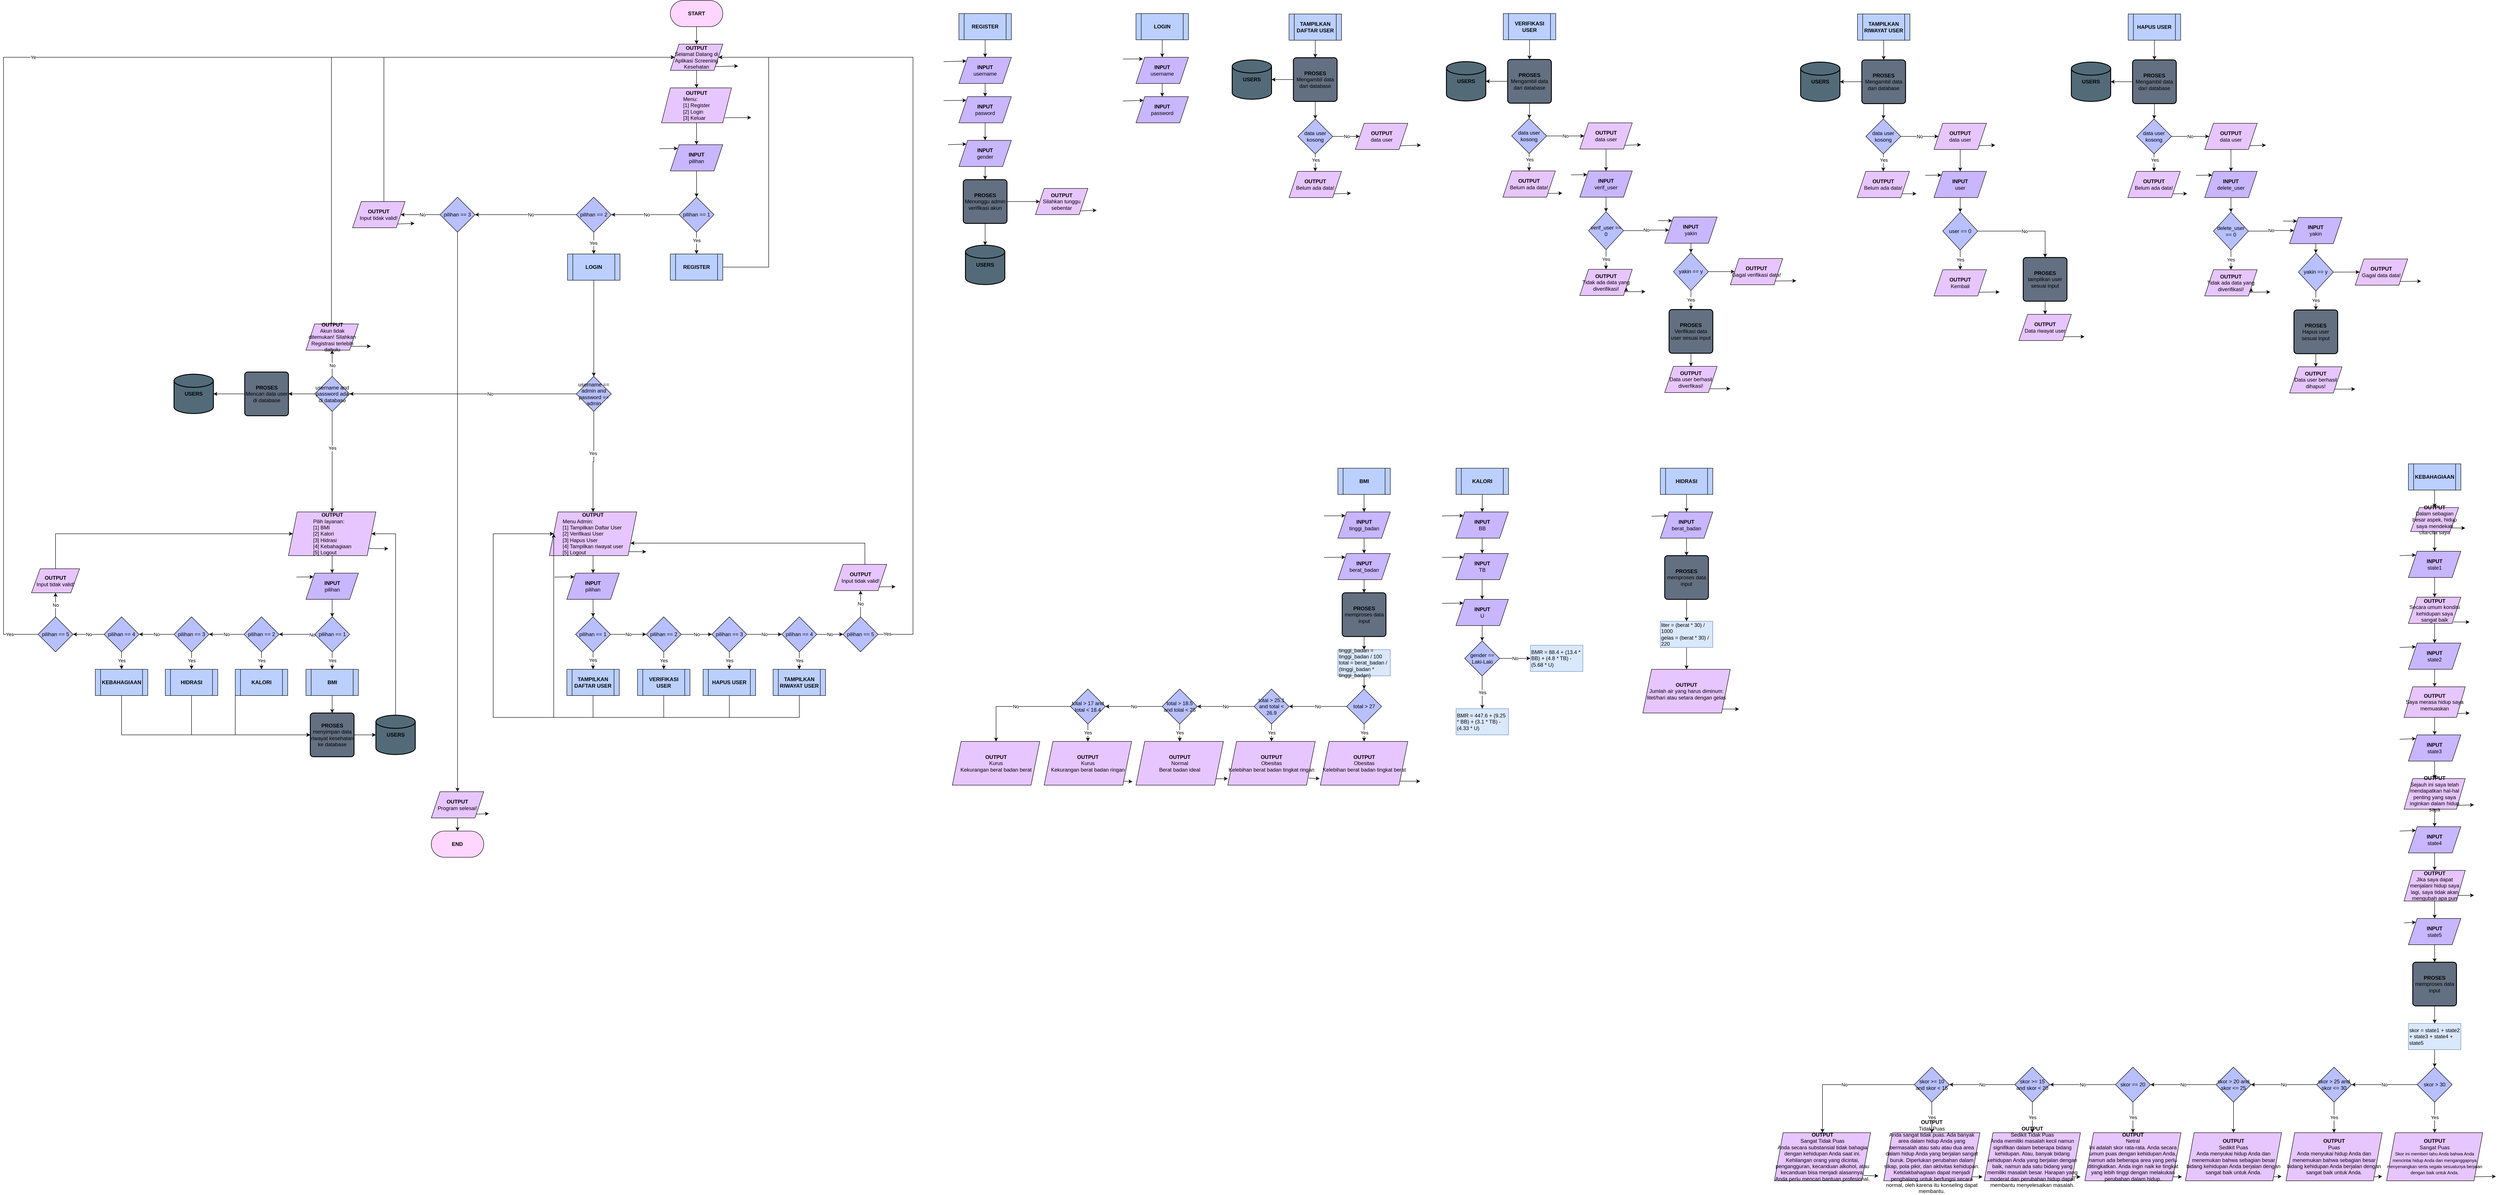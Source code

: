 <mxfile version="22.1.0" type="github">
  <diagram name="Page-1" id="qo0XNnkOASs_RlDREXJG">
    <mxGraphModel dx="3900" dy="1030" grid="1" gridSize="10" guides="1" tooltips="1" connect="1" arrows="1" fold="1" page="1" pageScale="1" pageWidth="850" pageHeight="1100" math="0" shadow="0">
      <root>
        <mxCell id="0" />
        <mxCell id="1" parent="0" />
        <mxCell id="Sn1ewvtp5F0sCQ9_cXQ1-5" value="" style="edgeStyle=orthogonalEdgeStyle;rounded=0;orthogonalLoop=1;jettySize=auto;html=1;" parent="1" source="Sn1ewvtp5F0sCQ9_cXQ1-2" target="Sn1ewvtp5F0sCQ9_cXQ1-4" edge="1">
          <mxGeometry relative="1" as="geometry" />
        </mxCell>
        <mxCell id="Sn1ewvtp5F0sCQ9_cXQ1-2" value="&lt;b&gt;START&lt;/b&gt;" style="rounded=1;whiteSpace=wrap;html=1;fillColor=#ffd6ff;arcSize=50;" parent="1" vertex="1">
          <mxGeometry x="365" y="50" width="120" height="60" as="geometry" />
        </mxCell>
        <mxCell id="Sn1ewvtp5F0sCQ9_cXQ1-7" value="" style="edgeStyle=orthogonalEdgeStyle;rounded=0;orthogonalLoop=1;jettySize=auto;html=1;" parent="1" source="Sn1ewvtp5F0sCQ9_cXQ1-4" target="Sn1ewvtp5F0sCQ9_cXQ1-6" edge="1">
          <mxGeometry relative="1" as="geometry" />
        </mxCell>
        <mxCell id="Sn1ewvtp5F0sCQ9_cXQ1-4" value="&lt;b&gt;OUTPUT&lt;/b&gt;&lt;br&gt;Selamat Datang di Aplikasi Screening Kesehatan" style="shape=parallelogram;perimeter=parallelogramPerimeter;whiteSpace=wrap;html=1;fixedSize=1;fillColor=#e7c6ff;" parent="1" vertex="1">
          <mxGeometry x="365" y="150" width="120" height="60" as="geometry" />
        </mxCell>
        <mxCell id="Sn1ewvtp5F0sCQ9_cXQ1-9" value="" style="edgeStyle=orthogonalEdgeStyle;rounded=0;orthogonalLoop=1;jettySize=auto;html=1;" parent="1" source="Sn1ewvtp5F0sCQ9_cXQ1-6" target="Sn1ewvtp5F0sCQ9_cXQ1-8" edge="1">
          <mxGeometry relative="1" as="geometry" />
        </mxCell>
        <mxCell id="Sn1ewvtp5F0sCQ9_cXQ1-6" value="&lt;b&gt;OUTPUT&lt;/b&gt;&lt;br&gt;&lt;div style=&quot;text-align: left;&quot;&gt;&lt;span style=&quot;background-color: initial;&quot;&gt;Menu:&lt;/span&gt;&lt;/div&gt;&lt;div style=&quot;text-align: left;&quot;&gt;&lt;span style=&quot;background-color: initial;&quot;&gt;[1] Register&lt;/span&gt;&lt;/div&gt;&lt;div style=&quot;text-align: left;&quot;&gt;&lt;span style=&quot;background-color: initial;&quot;&gt;[2] Login&lt;/span&gt;&lt;/div&gt;&lt;div style=&quot;text-align: left;&quot;&gt;&lt;span style=&quot;background-color: initial;&quot;&gt;[3] Keluar&lt;/span&gt;&lt;/div&gt;" style="shape=parallelogram;perimeter=parallelogramPerimeter;whiteSpace=wrap;html=1;fixedSize=1;fillColor=#e7c6ff;" parent="1" vertex="1">
          <mxGeometry x="345" y="250" width="160" height="80" as="geometry" />
        </mxCell>
        <mxCell id="Sn1ewvtp5F0sCQ9_cXQ1-11" value="" style="edgeStyle=orthogonalEdgeStyle;rounded=0;orthogonalLoop=1;jettySize=auto;html=1;" parent="1" source="Sn1ewvtp5F0sCQ9_cXQ1-8" target="Sn1ewvtp5F0sCQ9_cXQ1-10" edge="1">
          <mxGeometry relative="1" as="geometry" />
        </mxCell>
        <mxCell id="Sn1ewvtp5F0sCQ9_cXQ1-8" value="&lt;b&gt;INPUT&lt;/b&gt;&lt;br&gt;pilihan" style="shape=parallelogram;perimeter=parallelogramPerimeter;whiteSpace=wrap;html=1;fixedSize=1;fillColor=#c8b6ff;" parent="1" vertex="1">
          <mxGeometry x="365" y="380" width="120" height="60" as="geometry" />
        </mxCell>
        <mxCell id="Sn1ewvtp5F0sCQ9_cXQ1-13" value="" style="edgeStyle=orthogonalEdgeStyle;rounded=0;orthogonalLoop=1;jettySize=auto;html=1;" parent="1" source="Sn1ewvtp5F0sCQ9_cXQ1-10" target="Sn1ewvtp5F0sCQ9_cXQ1-12" edge="1">
          <mxGeometry relative="1" as="geometry" />
        </mxCell>
        <mxCell id="Sn1ewvtp5F0sCQ9_cXQ1-15" value="Yes" style="edgeLabel;html=1;align=center;verticalAlign=middle;resizable=0;points=[];" parent="Sn1ewvtp5F0sCQ9_cXQ1-13" vertex="1" connectable="0">
          <mxGeometry x="-0.231" relative="1" as="geometry">
            <mxPoint as="offset" />
          </mxGeometry>
        </mxCell>
        <mxCell id="Sn1ewvtp5F0sCQ9_cXQ1-17" style="edgeStyle=orthogonalEdgeStyle;rounded=0;orthogonalLoop=1;jettySize=auto;html=1;" parent="1" source="Sn1ewvtp5F0sCQ9_cXQ1-10" target="Sn1ewvtp5F0sCQ9_cXQ1-16" edge="1">
          <mxGeometry relative="1" as="geometry" />
        </mxCell>
        <mxCell id="Sn1ewvtp5F0sCQ9_cXQ1-18" value="No" style="edgeLabel;html=1;align=center;verticalAlign=middle;resizable=0;points=[];" parent="Sn1ewvtp5F0sCQ9_cXQ1-17" vertex="1" connectable="0">
          <mxGeometry x="-0.043" y="3" relative="1" as="geometry">
            <mxPoint y="-3" as="offset" />
          </mxGeometry>
        </mxCell>
        <mxCell id="Sn1ewvtp5F0sCQ9_cXQ1-10" value="pilihan == 1" style="rhombus;whiteSpace=wrap;html=1;fillColor=#b8c0ff;" parent="1" vertex="1">
          <mxGeometry x="385" y="500" width="80" height="80" as="geometry" />
        </mxCell>
        <mxCell id="Sn1ewvtp5F0sCQ9_cXQ1-12" value="&lt;b&gt;REGISTER&lt;/b&gt;" style="shape=process;whiteSpace=wrap;html=1;backgroundOutline=1;fillColor=#bbd0ff;" parent="1" vertex="1">
          <mxGeometry x="365" y="630" width="120" height="60" as="geometry" />
        </mxCell>
        <mxCell id="Sn1ewvtp5F0sCQ9_cXQ1-20" value="" style="edgeStyle=orthogonalEdgeStyle;rounded=0;orthogonalLoop=1;jettySize=auto;html=1;" parent="1" source="Sn1ewvtp5F0sCQ9_cXQ1-16" target="Sn1ewvtp5F0sCQ9_cXQ1-19" edge="1">
          <mxGeometry relative="1" as="geometry" />
        </mxCell>
        <mxCell id="Sn1ewvtp5F0sCQ9_cXQ1-21" value="Yes" style="edgeLabel;html=1;align=center;verticalAlign=middle;resizable=0;points=[];" parent="Sn1ewvtp5F0sCQ9_cXQ1-20" vertex="1" connectable="0">
          <mxGeometry x="0.002" y="-1" relative="1" as="geometry">
            <mxPoint as="offset" />
          </mxGeometry>
        </mxCell>
        <mxCell id="Sn1ewvtp5F0sCQ9_cXQ1-23" style="edgeStyle=orthogonalEdgeStyle;rounded=0;orthogonalLoop=1;jettySize=auto;html=1;entryX=1;entryY=0.5;entryDx=0;entryDy=0;" parent="1" source="Sn1ewvtp5F0sCQ9_cXQ1-16" target="Sn1ewvtp5F0sCQ9_cXQ1-22" edge="1">
          <mxGeometry relative="1" as="geometry" />
        </mxCell>
        <mxCell id="Sn1ewvtp5F0sCQ9_cXQ1-44" value="No" style="edgeLabel;html=1;align=center;verticalAlign=middle;resizable=0;points=[];" parent="Sn1ewvtp5F0sCQ9_cXQ1-23" vertex="1" connectable="0">
          <mxGeometry x="-0.096" y="2" relative="1" as="geometry">
            <mxPoint y="-2" as="offset" />
          </mxGeometry>
        </mxCell>
        <mxCell id="Sn1ewvtp5F0sCQ9_cXQ1-16" value="pilihan == 2" style="rhombus;whiteSpace=wrap;html=1;fillColor=#b8c0ff;" parent="1" vertex="1">
          <mxGeometry x="150" y="500" width="80" height="80" as="geometry" />
        </mxCell>
        <mxCell id="Sn1ewvtp5F0sCQ9_cXQ1-19" value="&lt;b&gt;LOGIN&lt;/b&gt;" style="shape=process;whiteSpace=wrap;html=1;backgroundOutline=1;fillColor=#bbd0ff;" parent="1" vertex="1">
          <mxGeometry x="130" y="630" width="120" height="60" as="geometry" />
        </mxCell>
        <mxCell id="Sn1ewvtp5F0sCQ9_cXQ1-41" value="" style="edgeStyle=orthogonalEdgeStyle;rounded=0;orthogonalLoop=1;jettySize=auto;html=1;" parent="1" source="Sn1ewvtp5F0sCQ9_cXQ1-22" target="Sn1ewvtp5F0sCQ9_cXQ1-40" edge="1">
          <mxGeometry relative="1" as="geometry" />
        </mxCell>
        <mxCell id="Sn1ewvtp5F0sCQ9_cXQ1-42" value="No" style="edgeLabel;html=1;align=center;verticalAlign=middle;resizable=0;points=[];" parent="Sn1ewvtp5F0sCQ9_cXQ1-41" vertex="1" connectable="0">
          <mxGeometry x="-0.751" y="3" relative="1" as="geometry">
            <mxPoint x="-30" y="-3" as="offset" />
          </mxGeometry>
        </mxCell>
        <mxCell id="kWeGTYvbGNl1iyYiIFyR-290" style="edgeStyle=orthogonalEdgeStyle;rounded=0;orthogonalLoop=1;jettySize=auto;html=1;entryX=0.5;entryY=0;entryDx=0;entryDy=0;" parent="1" source="Sn1ewvtp5F0sCQ9_cXQ1-22" target="EOrwyC5NnsdYLsda_1K0-223" edge="1">
          <mxGeometry relative="1" as="geometry" />
        </mxCell>
        <mxCell id="Sn1ewvtp5F0sCQ9_cXQ1-22" value="pilihan == 3" style="rhombus;whiteSpace=wrap;html=1;fillColor=#b8c0ff;" parent="1" vertex="1">
          <mxGeometry x="-161.67" y="500" width="80" height="80" as="geometry" />
        </mxCell>
        <mxCell id="Sn1ewvtp5F0sCQ9_cXQ1-43" style="edgeStyle=orthogonalEdgeStyle;rounded=0;orthogonalLoop=1;jettySize=auto;html=1;entryX=0;entryY=0.5;entryDx=0;entryDy=0;" parent="1" source="Sn1ewvtp5F0sCQ9_cXQ1-40" target="Sn1ewvtp5F0sCQ9_cXQ1-4" edge="1">
          <mxGeometry relative="1" as="geometry">
            <Array as="points">
              <mxPoint x="-290" y="180" />
            </Array>
          </mxGeometry>
        </mxCell>
        <mxCell id="Sn1ewvtp5F0sCQ9_cXQ1-40" value="&lt;b&gt;OUTPUT&lt;/b&gt;&lt;br&gt;Input tidak valid!" style="shape=parallelogram;perimeter=parallelogramPerimeter;whiteSpace=wrap;html=1;fixedSize=1;fillColor=#e7c6ff;" parent="1" vertex="1">
          <mxGeometry x="-361.67" y="510" width="120" height="60" as="geometry" />
        </mxCell>
        <mxCell id="w7ZADpuzzI7rwIIFdgVD-4" value="" style="edgeStyle=orthogonalEdgeStyle;rounded=0;orthogonalLoop=1;jettySize=auto;html=1;entryX=0.5;entryY=0;entryDx=0;entryDy=0;" parent="1" source="Sn1ewvtp5F0sCQ9_cXQ1-19" target="w7ZADpuzzI7rwIIFdgVD-15" edge="1">
          <mxGeometry relative="1" as="geometry">
            <mxPoint x="190" y="690" as="sourcePoint" />
            <mxPoint x="190" y="730" as="targetPoint" />
          </mxGeometry>
        </mxCell>
        <mxCell id="w7ZADpuzzI7rwIIFdgVD-6" value="" style="edgeStyle=orthogonalEdgeStyle;rounded=0;orthogonalLoop=1;jettySize=auto;html=1;entryX=1;entryY=0.5;entryDx=0;entryDy=0;" parent="1" source="Sn1ewvtp5F0sCQ9_cXQ1-12" target="Sn1ewvtp5F0sCQ9_cXQ1-4" edge="1">
          <mxGeometry relative="1" as="geometry">
            <mxPoint x="425" y="690" as="sourcePoint" />
            <mxPoint x="425" y="730" as="targetPoint" />
            <Array as="points">
              <mxPoint x="590" y="660" />
              <mxPoint x="590" y="180" />
            </Array>
          </mxGeometry>
        </mxCell>
        <mxCell id="5jB1MhsBqJiascW-whLG-7" value="" style="edgeStyle=orthogonalEdgeStyle;rounded=0;orthogonalLoop=1;jettySize=auto;html=1;" parent="1" source="w7ZADpuzzI7rwIIFdgVD-11" target="5jB1MhsBqJiascW-whLG-6" edge="1">
          <mxGeometry relative="1" as="geometry" />
        </mxCell>
        <mxCell id="w7ZADpuzzI7rwIIFdgVD-11" value="&lt;b&gt;OUTPUT&lt;/b&gt;&lt;br&gt;&lt;div style=&quot;text-align: left;&quot;&gt;&lt;span style=&quot;background-color: initial;&quot;&gt;Menu Admin:&lt;/span&gt;&lt;/div&gt;&lt;div style=&quot;text-align: left;&quot;&gt;&lt;span style=&quot;background-color: initial;&quot;&gt;[1] Tampilkan Daftar User&lt;/span&gt;&lt;/div&gt;&lt;div style=&quot;text-align: left;&quot;&gt;&lt;span style=&quot;background-color: initial;&quot;&gt;[2] Verifikasi User&lt;/span&gt;&lt;/div&gt;&lt;div style=&quot;text-align: left;&quot;&gt;&lt;span style=&quot;background-color: initial;&quot;&gt;[3] Hapus User&lt;/span&gt;&lt;/div&gt;&lt;div style=&quot;text-align: left;&quot;&gt;[4] Tampilkan riwayat user&lt;/div&gt;&lt;div style=&quot;text-align: left;&quot;&gt;[5] Logout&lt;/div&gt;" style="shape=parallelogram;perimeter=parallelogramPerimeter;whiteSpace=wrap;html=1;fixedSize=1;fillColor=#e7c6ff;" parent="1" vertex="1">
          <mxGeometry x="88.33" y="1220" width="200" height="100" as="geometry" />
        </mxCell>
        <mxCell id="w7ZADpuzzI7rwIIFdgVD-17" value="" style="edgeStyle=orthogonalEdgeStyle;rounded=0;orthogonalLoop=1;jettySize=auto;html=1;" parent="1" source="w7ZADpuzzI7rwIIFdgVD-15" target="w7ZADpuzzI7rwIIFdgVD-11" edge="1">
          <mxGeometry relative="1" as="geometry" />
        </mxCell>
        <mxCell id="w7ZADpuzzI7rwIIFdgVD-35" value="Yes" style="edgeLabel;html=1;align=center;verticalAlign=middle;resizable=0;points=[];" parent="w7ZADpuzzI7rwIIFdgVD-17" vertex="1" connectable="0">
          <mxGeometry x="-0.173" y="2" relative="1" as="geometry">
            <mxPoint x="-4" as="offset" />
          </mxGeometry>
        </mxCell>
        <mxCell id="w7ZADpuzzI7rwIIFdgVD-27" style="edgeStyle=orthogonalEdgeStyle;rounded=0;orthogonalLoop=1;jettySize=auto;html=1;entryX=1;entryY=0.5;entryDx=0;entryDy=0;" parent="1" source="w7ZADpuzzI7rwIIFdgVD-15" target="w7ZADpuzzI7rwIIFdgVD-26" edge="1">
          <mxGeometry relative="1" as="geometry" />
        </mxCell>
        <mxCell id="w7ZADpuzzI7rwIIFdgVD-36" value="No" style="edgeLabel;html=1;align=center;verticalAlign=middle;resizable=0;points=[];" parent="w7ZADpuzzI7rwIIFdgVD-27" vertex="1" connectable="0">
          <mxGeometry x="-0.252" y="1" relative="1" as="geometry">
            <mxPoint x="-3" y="-1" as="offset" />
          </mxGeometry>
        </mxCell>
        <mxCell id="w7ZADpuzzI7rwIIFdgVD-15" value="username == admin and password == admin" style="rhombus;whiteSpace=wrap;html=1;fillColor=#b8c0ff;" parent="1" vertex="1">
          <mxGeometry x="150" y="910" width="80" height="80" as="geometry" />
        </mxCell>
        <mxCell id="w7ZADpuzzI7rwIIFdgVD-29" value="" style="edgeStyle=orthogonalEdgeStyle;rounded=0;orthogonalLoop=1;jettySize=auto;html=1;" parent="1" source="w7ZADpuzzI7rwIIFdgVD-30" target="w7ZADpuzzI7rwIIFdgVD-28" edge="1">
          <mxGeometry relative="1" as="geometry" />
        </mxCell>
        <mxCell id="w7ZADpuzzI7rwIIFdgVD-34" value="" style="edgeStyle=orthogonalEdgeStyle;rounded=0;orthogonalLoop=1;jettySize=auto;html=1;" parent="1" source="w7ZADpuzzI7rwIIFdgVD-26" target="w7ZADpuzzI7rwIIFdgVD-33" edge="1">
          <mxGeometry relative="1" as="geometry" />
        </mxCell>
        <mxCell id="w7ZADpuzzI7rwIIFdgVD-37" value="Yes" style="edgeLabel;html=1;align=center;verticalAlign=middle;resizable=0;points=[];" parent="w7ZADpuzzI7rwIIFdgVD-34" vertex="1" connectable="0">
          <mxGeometry x="-0.276" relative="1" as="geometry">
            <mxPoint as="offset" />
          </mxGeometry>
        </mxCell>
        <mxCell id="w7ZADpuzzI7rwIIFdgVD-42" style="edgeStyle=orthogonalEdgeStyle;rounded=0;orthogonalLoop=1;jettySize=auto;html=1;entryX=0.5;entryY=1;entryDx=0;entryDy=0;" parent="1" source="w7ZADpuzzI7rwIIFdgVD-26" target="w7ZADpuzzI7rwIIFdgVD-22" edge="1">
          <mxGeometry relative="1" as="geometry" />
        </mxCell>
        <mxCell id="w7ZADpuzzI7rwIIFdgVD-43" value="No" style="edgeLabel;html=1;align=center;verticalAlign=middle;resizable=0;points=[];" parent="w7ZADpuzzI7rwIIFdgVD-42" vertex="1" connectable="0">
          <mxGeometry x="-0.17" relative="1" as="geometry">
            <mxPoint as="offset" />
          </mxGeometry>
        </mxCell>
        <mxCell id="w7ZADpuzzI7rwIIFdgVD-26" value="username and password ada di database" style="rhombus;whiteSpace=wrap;html=1;fillColor=#b8c0ff;" parent="1" vertex="1">
          <mxGeometry x="-448.33" y="910" width="80" height="80" as="geometry" />
        </mxCell>
        <mxCell id="w7ZADpuzzI7rwIIFdgVD-28" value="&lt;b&gt;USERS&lt;/b&gt;" style="strokeWidth=2;html=1;shape=mxgraph.flowchart.database;whiteSpace=wrap;fillColor=#536b78;" parent="1" vertex="1">
          <mxGeometry x="-770" y="905" width="90" height="90" as="geometry" />
        </mxCell>
        <mxCell id="w7ZADpuzzI7rwIIFdgVD-32" value="" style="edgeStyle=orthogonalEdgeStyle;rounded=0;orthogonalLoop=1;jettySize=auto;html=1;" parent="1" source="w7ZADpuzzI7rwIIFdgVD-26" target="w7ZADpuzzI7rwIIFdgVD-30" edge="1">
          <mxGeometry relative="1" as="geometry">
            <mxPoint x="-458.33" y="950" as="sourcePoint" />
            <mxPoint x="-680.33" y="950" as="targetPoint" />
          </mxGeometry>
        </mxCell>
        <mxCell id="w7ZADpuzzI7rwIIFdgVD-30" value="&lt;b&gt;PROSES&lt;/b&gt;&lt;br&gt;Mencari data user di database" style="rounded=1;whiteSpace=wrap;html=1;absoluteArcSize=1;arcSize=14;strokeWidth=2;fillColor=#637081;" parent="1" vertex="1">
          <mxGeometry x="-608.33" y="900" width="100" height="100" as="geometry" />
        </mxCell>
        <mxCell id="EOrwyC5NnsdYLsda_1K0-69" value="" style="edgeStyle=orthogonalEdgeStyle;rounded=0;orthogonalLoop=1;jettySize=auto;html=1;" parent="1" source="w7ZADpuzzI7rwIIFdgVD-33" target="EOrwyC5NnsdYLsda_1K0-68" edge="1">
          <mxGeometry relative="1" as="geometry" />
        </mxCell>
        <mxCell id="w7ZADpuzzI7rwIIFdgVD-33" value="&lt;b&gt;OUTPUT&lt;/b&gt;&lt;br&gt;&lt;div style=&quot;text-align: left;&quot;&gt;&lt;span style=&quot;background-color: initial;&quot;&gt;Pilih layanan:&lt;/span&gt;&lt;/div&gt;&lt;div style=&quot;text-align: left;&quot;&gt;&lt;span style=&quot;background-color: initial;&quot;&gt;[1] BMI&lt;/span&gt;&lt;/div&gt;&lt;div style=&quot;text-align: left;&quot;&gt;&lt;span style=&quot;background-color: initial;&quot;&gt;[2] Kalori&lt;/span&gt;&lt;/div&gt;&lt;div style=&quot;text-align: left;&quot;&gt;&lt;span style=&quot;background-color: initial;&quot;&gt;[3] Hidrasi&lt;/span&gt;&lt;/div&gt;&lt;div style=&quot;text-align: left;&quot;&gt;[4] Kebahagiaan&lt;/div&gt;&lt;div style=&quot;text-align: left;&quot;&gt;[5] Logout&lt;/div&gt;" style="shape=parallelogram;perimeter=parallelogramPerimeter;whiteSpace=wrap;html=1;fixedSize=1;fillColor=#e7c6ff;" parent="1" vertex="1">
          <mxGeometry x="-508.33" y="1220" width="200" height="100" as="geometry" />
        </mxCell>
        <mxCell id="w7ZADpuzzI7rwIIFdgVD-44" style="edgeStyle=orthogonalEdgeStyle;rounded=0;orthogonalLoop=1;jettySize=auto;html=1;entryX=0;entryY=0.5;entryDx=0;entryDy=0;" parent="1" source="w7ZADpuzzI7rwIIFdgVD-22" target="Sn1ewvtp5F0sCQ9_cXQ1-4" edge="1">
          <mxGeometry relative="1" as="geometry">
            <Array as="points">
              <mxPoint x="-410" y="820" />
              <mxPoint x="-410" y="180" />
            </Array>
          </mxGeometry>
        </mxCell>
        <mxCell id="w7ZADpuzzI7rwIIFdgVD-22" value="&lt;b&gt;OUTPUT&lt;/b&gt;&lt;br&gt;Akun tidak ditemukan! Silahkan Registrasi terlebih dahulu" style="shape=parallelogram;perimeter=parallelogramPerimeter;whiteSpace=wrap;html=1;fixedSize=1;fillColor=#e7c6ff;" parent="1" vertex="1">
          <mxGeometry x="-468.33" y="790" width="120" height="60" as="geometry" />
        </mxCell>
        <mxCell id="5jB1MhsBqJiascW-whLG-9" value="" style="edgeStyle=orthogonalEdgeStyle;rounded=0;orthogonalLoop=1;jettySize=auto;html=1;" parent="1" source="5jB1MhsBqJiascW-whLG-6" target="5jB1MhsBqJiascW-whLG-8" edge="1">
          <mxGeometry relative="1" as="geometry" />
        </mxCell>
        <mxCell id="5jB1MhsBqJiascW-whLG-6" value="&lt;b&gt;INPUT&lt;/b&gt;&lt;br&gt;pilihan" style="shape=parallelogram;perimeter=parallelogramPerimeter;whiteSpace=wrap;html=1;fixedSize=1;fillColor=#c8b6ff;" parent="1" vertex="1">
          <mxGeometry x="128.33" y="1360" width="120" height="60" as="geometry" />
        </mxCell>
        <mxCell id="5jB1MhsBqJiascW-whLG-12" value="" style="edgeStyle=orthogonalEdgeStyle;rounded=0;orthogonalLoop=1;jettySize=auto;html=1;" parent="1" source="5jB1MhsBqJiascW-whLG-8" target="5jB1MhsBqJiascW-whLG-11" edge="1">
          <mxGeometry relative="1" as="geometry" />
        </mxCell>
        <mxCell id="5jB1MhsBqJiascW-whLG-20" value="Yes" style="edgeLabel;html=1;align=center;verticalAlign=middle;resizable=0;points=[];" parent="5jB1MhsBqJiascW-whLG-12" vertex="1" connectable="0">
          <mxGeometry x="-0.087" y="-1" relative="1" as="geometry">
            <mxPoint as="offset" />
          </mxGeometry>
        </mxCell>
        <mxCell id="5jB1MhsBqJiascW-whLG-32" value="No" style="edgeStyle=orthogonalEdgeStyle;rounded=0;orthogonalLoop=1;jettySize=auto;html=1;entryX=0;entryY=0.5;entryDx=0;entryDy=0;" parent="1" source="5jB1MhsBqJiascW-whLG-8" target="5jB1MhsBqJiascW-whLG-31" edge="1">
          <mxGeometry relative="1" as="geometry" />
        </mxCell>
        <mxCell id="5jB1MhsBqJiascW-whLG-8" value="pilihan == 1" style="rhombus;whiteSpace=wrap;html=1;fillColor=#b8c0ff;" parent="1" vertex="1">
          <mxGeometry x="148.33" y="1460" width="80" height="80" as="geometry" />
        </mxCell>
        <mxCell id="5jB1MhsBqJiascW-whLG-16" value="" style="edgeStyle=orthogonalEdgeStyle;rounded=0;orthogonalLoop=1;jettySize=auto;html=1;entryX=0;entryY=0.5;entryDx=0;entryDy=0;" parent="1" source="5jB1MhsBqJiascW-whLG-11" target="w7ZADpuzzI7rwIIFdgVD-11" edge="1">
          <mxGeometry relative="1" as="geometry">
            <mxPoint x="188.33" y="1680.0" as="targetPoint" />
            <Array as="points">
              <mxPoint x="188" y="1690" />
              <mxPoint x="-40" y="1690" />
              <mxPoint x="-40" y="1270" />
            </Array>
          </mxGeometry>
        </mxCell>
        <mxCell id="5jB1MhsBqJiascW-whLG-11" value="&lt;b&gt;TAMPILKAN DAFTAR USER&lt;/b&gt;" style="shape=process;whiteSpace=wrap;html=1;backgroundOutline=1;fillColor=#bbd0ff;" parent="1" vertex="1">
          <mxGeometry x="128.33" y="1580" width="120" height="60" as="geometry" />
        </mxCell>
        <mxCell id="5jB1MhsBqJiascW-whLG-34" value="Yes" style="edgeStyle=orthogonalEdgeStyle;rounded=0;orthogonalLoop=1;jettySize=auto;html=1;" parent="1" source="5jB1MhsBqJiascW-whLG-31" target="5jB1MhsBqJiascW-whLG-33" edge="1">
          <mxGeometry relative="1" as="geometry" />
        </mxCell>
        <mxCell id="EOrwyC5NnsdYLsda_1K0-5" value="No" style="edgeStyle=orthogonalEdgeStyle;rounded=0;orthogonalLoop=1;jettySize=auto;html=1;entryX=0;entryY=0.5;entryDx=0;entryDy=0;" parent="1" source="5jB1MhsBqJiascW-whLG-31" target="EOrwyC5NnsdYLsda_1K0-4" edge="1">
          <mxGeometry relative="1" as="geometry" />
        </mxCell>
        <mxCell id="5jB1MhsBqJiascW-whLG-31" value="pilihan == 2" style="rhombus;whiteSpace=wrap;html=1;fillColor=#b8c0ff;" parent="1" vertex="1">
          <mxGeometry x="310" y="1460" width="80" height="80" as="geometry" />
        </mxCell>
        <mxCell id="kWeGTYvbGNl1iyYiIFyR-73" style="edgeStyle=orthogonalEdgeStyle;rounded=0;orthogonalLoop=1;jettySize=auto;html=1;entryX=0;entryY=0.5;entryDx=0;entryDy=0;" parent="1" source="5jB1MhsBqJiascW-whLG-33" target="w7ZADpuzzI7rwIIFdgVD-11" edge="1">
          <mxGeometry relative="1" as="geometry">
            <Array as="points">
              <mxPoint x="350" y="1690" />
              <mxPoint x="98" y="1690" />
            </Array>
          </mxGeometry>
        </mxCell>
        <mxCell id="5jB1MhsBqJiascW-whLG-33" value="&lt;b&gt;VERIFIKASI USER&lt;/b&gt;" style="shape=process;whiteSpace=wrap;html=1;backgroundOutline=1;fillColor=#bbd0ff;" parent="1" vertex="1">
          <mxGeometry x="290" y="1580" width="120" height="60" as="geometry" />
        </mxCell>
        <mxCell id="EOrwyC5NnsdYLsda_1K0-7" value="Yes" style="edgeStyle=orthogonalEdgeStyle;rounded=0;orthogonalLoop=1;jettySize=auto;html=1;" parent="1" source="EOrwyC5NnsdYLsda_1K0-4" target="EOrwyC5NnsdYLsda_1K0-6" edge="1">
          <mxGeometry relative="1" as="geometry" />
        </mxCell>
        <mxCell id="EOrwyC5NnsdYLsda_1K0-55" value="No" style="edgeStyle=orthogonalEdgeStyle;rounded=0;orthogonalLoop=1;jettySize=auto;html=1;entryX=0;entryY=0.5;entryDx=0;entryDy=0;" parent="1" source="EOrwyC5NnsdYLsda_1K0-4" target="EOrwyC5NnsdYLsda_1K0-36" edge="1">
          <mxGeometry relative="1" as="geometry" />
        </mxCell>
        <mxCell id="EOrwyC5NnsdYLsda_1K0-4" value="pilihan == 3" style="rhombus;whiteSpace=wrap;html=1;fillColor=#b8c0ff;" parent="1" vertex="1">
          <mxGeometry x="460" y="1460" width="80" height="80" as="geometry" />
        </mxCell>
        <mxCell id="kWeGTYvbGNl1iyYiIFyR-96" style="edgeStyle=orthogonalEdgeStyle;rounded=0;orthogonalLoop=1;jettySize=auto;html=1;entryX=0;entryY=0.5;entryDx=0;entryDy=0;" parent="1" source="EOrwyC5NnsdYLsda_1K0-6" target="w7ZADpuzzI7rwIIFdgVD-11" edge="1">
          <mxGeometry relative="1" as="geometry">
            <Array as="points">
              <mxPoint x="500" y="1690" />
              <mxPoint x="-40" y="1690" />
              <mxPoint x="-40" y="1270" />
            </Array>
          </mxGeometry>
        </mxCell>
        <mxCell id="EOrwyC5NnsdYLsda_1K0-6" value="&lt;b&gt;HAPUS USER&lt;/b&gt;" style="shape=process;whiteSpace=wrap;html=1;backgroundOutline=1;fillColor=#bbd0ff;" parent="1" vertex="1">
          <mxGeometry x="440" y="1580" width="120" height="60" as="geometry" />
        </mxCell>
        <mxCell id="EOrwyC5NnsdYLsda_1K0-35" value="Yes" style="edgeStyle=orthogonalEdgeStyle;rounded=0;orthogonalLoop=1;jettySize=auto;html=1;" parent="1" source="EOrwyC5NnsdYLsda_1K0-36" target="EOrwyC5NnsdYLsda_1K0-38" edge="1">
          <mxGeometry relative="1" as="geometry" />
        </mxCell>
        <mxCell id="EOrwyC5NnsdYLsda_1K0-61" value="No" style="edgeStyle=orthogonalEdgeStyle;rounded=0;orthogonalLoop=1;jettySize=auto;html=1;entryX=0;entryY=0.5;entryDx=0;entryDy=0;" parent="1" source="EOrwyC5NnsdYLsda_1K0-36" target="EOrwyC5NnsdYLsda_1K0-60" edge="1">
          <mxGeometry relative="1" as="geometry" />
        </mxCell>
        <mxCell id="EOrwyC5NnsdYLsda_1K0-36" value="pilihan == 4" style="rhombus;whiteSpace=wrap;html=1;fillColor=#b8c0ff;" parent="1" vertex="1">
          <mxGeometry x="620" y="1460" width="80" height="80" as="geometry" />
        </mxCell>
        <mxCell id="EOrwyC5NnsdYLsda_1K0-37" value="" style="edgeStyle=orthogonalEdgeStyle;rounded=0;orthogonalLoop=1;jettySize=auto;html=1;entryX=0;entryY=0.5;entryDx=0;entryDy=0;" parent="1" source="EOrwyC5NnsdYLsda_1K0-38" target="w7ZADpuzzI7rwIIFdgVD-11" edge="1">
          <mxGeometry relative="1" as="geometry">
            <mxPoint x="1590" y="1685" as="targetPoint" />
            <Array as="points">
              <mxPoint x="660" y="1690" />
              <mxPoint x="-40" y="1690" />
              <mxPoint x="-40" y="1270" />
            </Array>
          </mxGeometry>
        </mxCell>
        <mxCell id="EOrwyC5NnsdYLsda_1K0-38" value="&lt;b&gt;TAMPILKAN RIWAYAT USER&lt;/b&gt;" style="shape=process;whiteSpace=wrap;html=1;backgroundOutline=1;fillColor=#bbd0ff;" parent="1" vertex="1">
          <mxGeometry x="600" y="1580" width="120" height="60" as="geometry" />
        </mxCell>
        <mxCell id="EOrwyC5NnsdYLsda_1K0-67" style="edgeStyle=orthogonalEdgeStyle;rounded=0;orthogonalLoop=1;jettySize=auto;html=1;entryX=1;entryY=0.75;entryDx=0;entryDy=0;" parent="1" source="EOrwyC5NnsdYLsda_1K0-57" target="w7ZADpuzzI7rwIIFdgVD-11" edge="1">
          <mxGeometry relative="1" as="geometry">
            <Array as="points">
              <mxPoint x="810" y="1291" />
            </Array>
          </mxGeometry>
        </mxCell>
        <mxCell id="EOrwyC5NnsdYLsda_1K0-57" value="&lt;b&gt;OUTPUT&lt;/b&gt;&lt;br&gt;Input tidak valid!" style="shape=parallelogram;perimeter=parallelogramPerimeter;whiteSpace=wrap;html=1;fixedSize=1;fillColor=#e7c6ff;" parent="1" vertex="1">
          <mxGeometry x="740" y="1340" width="120" height="60" as="geometry" />
        </mxCell>
        <mxCell id="EOrwyC5NnsdYLsda_1K0-63" style="edgeStyle=orthogonalEdgeStyle;rounded=0;orthogonalLoop=1;jettySize=auto;html=1;entryX=1;entryY=0.5;entryDx=0;entryDy=0;" parent="1" source="EOrwyC5NnsdYLsda_1K0-60" target="Sn1ewvtp5F0sCQ9_cXQ1-4" edge="1">
          <mxGeometry relative="1" as="geometry">
            <Array as="points">
              <mxPoint x="920" y="1500" />
              <mxPoint x="920" y="180" />
            </Array>
          </mxGeometry>
        </mxCell>
        <mxCell id="EOrwyC5NnsdYLsda_1K0-64" value="Yes" style="edgeLabel;html=1;align=center;verticalAlign=middle;resizable=0;points=[];" parent="EOrwyC5NnsdYLsda_1K0-63" vertex="1" connectable="0">
          <mxGeometry x="-0.98" y="-4" relative="1" as="geometry">
            <mxPoint x="2" y="-5" as="offset" />
          </mxGeometry>
        </mxCell>
        <mxCell id="EOrwyC5NnsdYLsda_1K0-66" value="No" style="edgeStyle=orthogonalEdgeStyle;rounded=0;orthogonalLoop=1;jettySize=auto;html=1;" parent="1" source="EOrwyC5NnsdYLsda_1K0-60" target="EOrwyC5NnsdYLsda_1K0-57" edge="1">
          <mxGeometry relative="1" as="geometry" />
        </mxCell>
        <mxCell id="EOrwyC5NnsdYLsda_1K0-60" value="pilihan == 5" style="rhombus;whiteSpace=wrap;html=1;fillColor=#b8c0ff;" parent="1" vertex="1">
          <mxGeometry x="760" y="1460" width="80" height="80" as="geometry" />
        </mxCell>
        <mxCell id="EOrwyC5NnsdYLsda_1K0-71" value="" style="edgeStyle=orthogonalEdgeStyle;rounded=0;orthogonalLoop=1;jettySize=auto;html=1;" parent="1" source="EOrwyC5NnsdYLsda_1K0-68" target="EOrwyC5NnsdYLsda_1K0-70" edge="1">
          <mxGeometry relative="1" as="geometry" />
        </mxCell>
        <mxCell id="EOrwyC5NnsdYLsda_1K0-68" value="&lt;b&gt;INPUT&lt;/b&gt;&lt;br&gt;pilihan" style="shape=parallelogram;perimeter=parallelogramPerimeter;whiteSpace=wrap;html=1;fixedSize=1;fillColor=#c8b6ff;" parent="1" vertex="1">
          <mxGeometry x="-468.33" y="1360" width="120" height="60" as="geometry" />
        </mxCell>
        <mxCell id="EOrwyC5NnsdYLsda_1K0-73" value="Yes" style="edgeStyle=orthogonalEdgeStyle;rounded=0;orthogonalLoop=1;jettySize=auto;html=1;" parent="1" source="EOrwyC5NnsdYLsda_1K0-70" target="EOrwyC5NnsdYLsda_1K0-72" edge="1">
          <mxGeometry relative="1" as="geometry" />
        </mxCell>
        <mxCell id="EOrwyC5NnsdYLsda_1K0-123" style="edgeStyle=orthogonalEdgeStyle;rounded=0;orthogonalLoop=1;jettySize=auto;html=1;entryX=1;entryY=0.5;entryDx=0;entryDy=0;" parent="1" source="EOrwyC5NnsdYLsda_1K0-70" target="EOrwyC5NnsdYLsda_1K0-122" edge="1">
          <mxGeometry relative="1" as="geometry" />
        </mxCell>
        <mxCell id="EOrwyC5NnsdYLsda_1K0-124" value="No" style="edgeLabel;html=1;align=center;verticalAlign=middle;resizable=0;points=[];" parent="EOrwyC5NnsdYLsda_1K0-123" vertex="1" connectable="0">
          <mxGeometry x="-0.88" y="1" relative="1" as="geometry">
            <mxPoint x="-1" as="offset" />
          </mxGeometry>
        </mxCell>
        <mxCell id="EOrwyC5NnsdYLsda_1K0-70" value="pilihan == 1" style="rhombus;whiteSpace=wrap;html=1;fillColor=#b8c0ff;" parent="1" vertex="1">
          <mxGeometry x="-448.33" y="1460" width="80" height="80" as="geometry" />
        </mxCell>
        <mxCell id="EOrwyC5NnsdYLsda_1K0-121" value="" style="edgeStyle=orthogonalEdgeStyle;rounded=0;orthogonalLoop=1;jettySize=auto;html=1;entryX=0.5;entryY=0;entryDx=0;entryDy=0;" parent="1" source="EOrwyC5NnsdYLsda_1K0-72" target="EOrwyC5NnsdYLsda_1K0-141" edge="1">
          <mxGeometry relative="1" as="geometry">
            <mxPoint x="-408.33" y="1680" as="targetPoint" />
          </mxGeometry>
        </mxCell>
        <mxCell id="EOrwyC5NnsdYLsda_1K0-72" value="&lt;b&gt;BMI&lt;/b&gt;" style="shape=process;whiteSpace=wrap;html=1;backgroundOutline=1;fillColor=#bbd0ff;" parent="1" vertex="1">
          <mxGeometry x="-468.33" y="1580" width="120" height="60" as="geometry" />
        </mxCell>
        <mxCell id="EOrwyC5NnsdYLsda_1K0-120" style="edgeStyle=orthogonalEdgeStyle;rounded=0;orthogonalLoop=1;jettySize=auto;html=1;entryX=1;entryY=0.5;entryDx=0;entryDy=0;" parent="1" source="EOrwyC5NnsdYLsda_1K0-112" target="w7ZADpuzzI7rwIIFdgVD-33" edge="1">
          <mxGeometry relative="1" as="geometry">
            <Array as="points">
              <mxPoint x="-263" y="1270" />
            </Array>
          </mxGeometry>
        </mxCell>
        <mxCell id="EOrwyC5NnsdYLsda_1K0-112" value="&lt;b&gt;USERS&lt;/b&gt;" style="strokeWidth=2;html=1;shape=mxgraph.flowchart.database;whiteSpace=wrap;fillColor=#536b78;" parent="1" vertex="1">
          <mxGeometry x="-308.33" y="1685" width="90" height="90" as="geometry" />
        </mxCell>
        <mxCell id="EOrwyC5NnsdYLsda_1K0-126" value="Yes" style="edgeStyle=orthogonalEdgeStyle;rounded=0;orthogonalLoop=1;jettySize=auto;html=1;" parent="1" source="EOrwyC5NnsdYLsda_1K0-122" target="EOrwyC5NnsdYLsda_1K0-125" edge="1">
          <mxGeometry relative="1" as="geometry" />
        </mxCell>
        <mxCell id="EOrwyC5NnsdYLsda_1K0-129" value="No" style="edgeStyle=orthogonalEdgeStyle;rounded=0;orthogonalLoop=1;jettySize=auto;html=1;entryX=1;entryY=0.5;entryDx=0;entryDy=0;" parent="1" source="EOrwyC5NnsdYLsda_1K0-122" target="EOrwyC5NnsdYLsda_1K0-128" edge="1">
          <mxGeometry relative="1" as="geometry" />
        </mxCell>
        <mxCell id="EOrwyC5NnsdYLsda_1K0-122" value="pilihan == 2" style="rhombus;whiteSpace=wrap;html=1;fillColor=#b8c0ff;" parent="1" vertex="1">
          <mxGeometry x="-610" y="1460" width="80" height="80" as="geometry" />
        </mxCell>
        <mxCell id="EOrwyC5NnsdYLsda_1K0-150" value="" style="edgeStyle=orthogonalEdgeStyle;rounded=0;orthogonalLoop=1;jettySize=auto;html=1;entryX=0;entryY=0.5;entryDx=0;entryDy=0;" parent="1" source="EOrwyC5NnsdYLsda_1K0-125" target="EOrwyC5NnsdYLsda_1K0-141" edge="1">
          <mxGeometry relative="1" as="geometry">
            <mxPoint x="-1550" y="1680" as="targetPoint" />
            <Array as="points">
              <mxPoint x="-630" y="1730" />
            </Array>
          </mxGeometry>
        </mxCell>
        <mxCell id="EOrwyC5NnsdYLsda_1K0-125" value="&lt;b&gt;KALORI&lt;/b&gt;" style="shape=process;whiteSpace=wrap;html=1;backgroundOutline=1;fillColor=#bbd0ff;" parent="1" vertex="1">
          <mxGeometry x="-630" y="1580" width="120" height="60" as="geometry" />
        </mxCell>
        <mxCell id="EOrwyC5NnsdYLsda_1K0-131" value="Yes" style="edgeStyle=orthogonalEdgeStyle;rounded=0;orthogonalLoop=1;jettySize=auto;html=1;" parent="1" source="EOrwyC5NnsdYLsda_1K0-128" target="EOrwyC5NnsdYLsda_1K0-130" edge="1">
          <mxGeometry relative="1" as="geometry" />
        </mxCell>
        <mxCell id="EOrwyC5NnsdYLsda_1K0-153" value="No" style="edgeStyle=orthogonalEdgeStyle;rounded=0;orthogonalLoop=1;jettySize=auto;html=1;entryX=1;entryY=0.5;entryDx=0;entryDy=0;" parent="1" source="EOrwyC5NnsdYLsda_1K0-128" target="EOrwyC5NnsdYLsda_1K0-152" edge="1">
          <mxGeometry relative="1" as="geometry" />
        </mxCell>
        <mxCell id="EOrwyC5NnsdYLsda_1K0-128" value="pilihan == 3" style="rhombus;whiteSpace=wrap;html=1;fillColor=#b8c0ff;" parent="1" vertex="1">
          <mxGeometry x="-770" y="1460" width="80" height="80" as="geometry" />
        </mxCell>
        <mxCell id="kWeGTYvbGNl1iyYiIFyR-288" style="edgeStyle=orthogonalEdgeStyle;rounded=0;orthogonalLoop=1;jettySize=auto;html=1;entryX=0;entryY=0.5;entryDx=0;entryDy=0;" parent="1" source="EOrwyC5NnsdYLsda_1K0-130" target="EOrwyC5NnsdYLsda_1K0-141" edge="1">
          <mxGeometry relative="1" as="geometry">
            <Array as="points">
              <mxPoint x="-730" y="1730" />
            </Array>
          </mxGeometry>
        </mxCell>
        <mxCell id="EOrwyC5NnsdYLsda_1K0-130" value="&lt;b&gt;HIDRASI&lt;/b&gt;" style="shape=process;whiteSpace=wrap;html=1;backgroundOutline=1;fillColor=#bbd0ff;" parent="1" vertex="1">
          <mxGeometry x="-790" y="1580" width="120" height="60" as="geometry" />
        </mxCell>
        <mxCell id="EOrwyC5NnsdYLsda_1K0-142" value="" style="edgeStyle=orthogonalEdgeStyle;rounded=0;orthogonalLoop=1;jettySize=auto;html=1;" parent="1" source="EOrwyC5NnsdYLsda_1K0-141" target="EOrwyC5NnsdYLsda_1K0-112" edge="1">
          <mxGeometry relative="1" as="geometry" />
        </mxCell>
        <mxCell id="EOrwyC5NnsdYLsda_1K0-141" value="&lt;b&gt;PROSES&lt;/b&gt;&lt;br&gt;menyimpan data riwayat kesehatan ke database" style="rounded=1;whiteSpace=wrap;html=1;absoluteArcSize=1;arcSize=14;strokeWidth=2;fillColor=#637081;" parent="1" vertex="1">
          <mxGeometry x="-458.33" y="1680" width="100" height="100" as="geometry" />
        </mxCell>
        <mxCell id="EOrwyC5NnsdYLsda_1K0-155" value="Yes" style="edgeStyle=orthogonalEdgeStyle;rounded=0;orthogonalLoop=1;jettySize=auto;html=1;" parent="1" source="EOrwyC5NnsdYLsda_1K0-152" target="EOrwyC5NnsdYLsda_1K0-154" edge="1">
          <mxGeometry relative="1" as="geometry" />
        </mxCell>
        <mxCell id="EOrwyC5NnsdYLsda_1K0-215" value="No" style="edgeStyle=orthogonalEdgeStyle;rounded=0;orthogonalLoop=1;jettySize=auto;html=1;entryX=1;entryY=0.5;entryDx=0;entryDy=0;" parent="1" source="EOrwyC5NnsdYLsda_1K0-152" target="EOrwyC5NnsdYLsda_1K0-214" edge="1">
          <mxGeometry relative="1" as="geometry" />
        </mxCell>
        <mxCell id="EOrwyC5NnsdYLsda_1K0-152" value="pilihan == 4" style="rhombus;whiteSpace=wrap;html=1;fillColor=#b8c0ff;" parent="1" vertex="1">
          <mxGeometry x="-930" y="1460" width="80" height="80" as="geometry" />
        </mxCell>
        <mxCell id="EOrwyC5NnsdYLsda_1K0-157" value="" style="edgeStyle=orthogonalEdgeStyle;rounded=0;orthogonalLoop=1;jettySize=auto;html=1;entryX=0;entryY=0.5;entryDx=0;entryDy=0;" parent="1" source="EOrwyC5NnsdYLsda_1K0-154" target="EOrwyC5NnsdYLsda_1K0-141" edge="1">
          <mxGeometry relative="1" as="geometry">
            <mxPoint x="-2100" y="1680" as="targetPoint" />
            <Array as="points">
              <mxPoint x="-890" y="1730" />
            </Array>
          </mxGeometry>
        </mxCell>
        <mxCell id="EOrwyC5NnsdYLsda_1K0-154" value="&lt;b&gt;KEBAHAGIAAN&lt;/b&gt;" style="shape=process;whiteSpace=wrap;html=1;backgroundOutline=1;fillColor=#bbd0ff;" parent="1" vertex="1">
          <mxGeometry x="-950" y="1580" width="120" height="60" as="geometry" />
        </mxCell>
        <mxCell id="EOrwyC5NnsdYLsda_1K0-216" value="Ye" style="edgeStyle=orthogonalEdgeStyle;rounded=0;orthogonalLoop=1;jettySize=auto;html=1;entryX=0;entryY=0.5;entryDx=0;entryDy=0;" parent="1" source="EOrwyC5NnsdYLsda_1K0-214" target="Sn1ewvtp5F0sCQ9_cXQ1-4" edge="1">
          <mxGeometry relative="1" as="geometry">
            <mxPoint x="295" y="240" as="targetPoint" />
            <Array as="points">
              <mxPoint x="-1160" y="1500" />
              <mxPoint x="-1160" y="180" />
            </Array>
          </mxGeometry>
        </mxCell>
        <mxCell id="EOrwyC5NnsdYLsda_1K0-217" value="Yes" style="edgeLabel;html=1;align=center;verticalAlign=middle;resizable=0;points=[];" parent="EOrwyC5NnsdYLsda_1K0-216" vertex="1" connectable="0">
          <mxGeometry x="-0.981" y="5" relative="1" as="geometry">
            <mxPoint x="-37" y="-5" as="offset" />
          </mxGeometry>
        </mxCell>
        <mxCell id="EOrwyC5NnsdYLsda_1K0-219" value="No" style="edgeStyle=orthogonalEdgeStyle;rounded=0;orthogonalLoop=1;jettySize=auto;html=1;" parent="1" source="EOrwyC5NnsdYLsda_1K0-214" target="EOrwyC5NnsdYLsda_1K0-218" edge="1">
          <mxGeometry relative="1" as="geometry" />
        </mxCell>
        <mxCell id="EOrwyC5NnsdYLsda_1K0-214" value="pilihan == 5" style="rhombus;whiteSpace=wrap;html=1;fillColor=#b8c0ff;" parent="1" vertex="1">
          <mxGeometry x="-1081" y="1460" width="80" height="80" as="geometry" />
        </mxCell>
        <mxCell id="EOrwyC5NnsdYLsda_1K0-220" style="edgeStyle=orthogonalEdgeStyle;rounded=0;orthogonalLoop=1;jettySize=auto;html=1;entryX=0;entryY=0.5;entryDx=0;entryDy=0;" parent="1" source="EOrwyC5NnsdYLsda_1K0-218" target="w7ZADpuzzI7rwIIFdgVD-33" edge="1">
          <mxGeometry relative="1" as="geometry">
            <Array as="points">
              <mxPoint x="-1041" y="1270" />
            </Array>
          </mxGeometry>
        </mxCell>
        <mxCell id="EOrwyC5NnsdYLsda_1K0-218" value="&lt;b&gt;OUTPUT&lt;/b&gt;&lt;br&gt;&lt;div style=&quot;&quot;&gt;Input tidak valid!&lt;/div&gt;" style="shape=parallelogram;perimeter=parallelogramPerimeter;whiteSpace=wrap;html=1;fixedSize=1;fillColor=#e7c6ff;" parent="1" vertex="1">
          <mxGeometry x="-1096" y="1350" width="110" height="55" as="geometry" />
        </mxCell>
        <mxCell id="EOrwyC5NnsdYLsda_1K0-222" value="&lt;b&gt;END&lt;/b&gt;" style="rounded=1;whiteSpace=wrap;html=1;fillColor=#ffd6ff;arcSize=50;" parent="1" vertex="1">
          <mxGeometry x="-181.67" y="1950" width="120" height="60" as="geometry" />
        </mxCell>
        <mxCell id="EOrwyC5NnsdYLsda_1K0-224" value="" style="edgeStyle=orthogonalEdgeStyle;rounded=0;orthogonalLoop=1;jettySize=auto;html=1;" parent="1" source="EOrwyC5NnsdYLsda_1K0-223" target="EOrwyC5NnsdYLsda_1K0-222" edge="1">
          <mxGeometry relative="1" as="geometry" />
        </mxCell>
        <mxCell id="EOrwyC5NnsdYLsda_1K0-223" value="&lt;b&gt;OUTPUT&lt;/b&gt;&lt;br&gt;Program selesai!" style="shape=parallelogram;perimeter=parallelogramPerimeter;whiteSpace=wrap;html=1;fixedSize=1;fillColor=#e7c6ff;" parent="1" vertex="1">
          <mxGeometry x="-181.67" y="1860" width="120" height="60" as="geometry" />
        </mxCell>
        <mxCell id="2zLUY2DvJtK6Paqmy8Dp-1" value="" style="endArrow=classic;html=1;rounded=0;exitX=1;exitY=1;exitDx=0;exitDy=0;" parent="1" source="Sn1ewvtp5F0sCQ9_cXQ1-4" edge="1">
          <mxGeometry width="50" height="50" relative="1" as="geometry">
            <mxPoint x="490" y="220" as="sourcePoint" />
            <mxPoint x="520" y="200" as="targetPoint" />
          </mxGeometry>
        </mxCell>
        <mxCell id="2zLUY2DvJtK6Paqmy8Dp-2" value="" style="endArrow=classic;html=1;rounded=0;exitX=0.904;exitY=0.853;exitDx=0;exitDy=0;exitPerimeter=0;" parent="1" source="Sn1ewvtp5F0sCQ9_cXQ1-6" edge="1">
          <mxGeometry width="50" height="50" relative="1" as="geometry">
            <mxPoint x="500" y="311" as="sourcePoint" />
            <mxPoint x="550" y="318" as="targetPoint" />
          </mxGeometry>
        </mxCell>
        <mxCell id="2zLUY2DvJtK6Paqmy8Dp-3" value="" style="endArrow=classic;html=1;rounded=0;entryX=0;entryY=0;entryDx=0;entryDy=0;" parent="1" target="Sn1ewvtp5F0sCQ9_cXQ1-8" edge="1">
          <mxGeometry width="50" height="50" relative="1" as="geometry">
            <mxPoint x="340" y="389" as="sourcePoint" />
            <mxPoint x="520" y="431" as="targetPoint" />
          </mxGeometry>
        </mxCell>
        <mxCell id="s_FfRPfBUzpd6vKLuQ_n-6" value="" style="endArrow=classic;html=1;rounded=0;exitX=1;exitY=1;exitDx=0;exitDy=0;" parent="1" source="Sn1ewvtp5F0sCQ9_cXQ1-40" edge="1">
          <mxGeometry width="50" height="50" relative="1" as="geometry">
            <mxPoint x="-220" y="610" as="sourcePoint" />
            <mxPoint x="-220" y="560" as="targetPoint" />
          </mxGeometry>
        </mxCell>
        <mxCell id="s_FfRPfBUzpd6vKLuQ_n-7" value="" style="endArrow=classic;html=1;rounded=0;exitX=1;exitY=1;exitDx=0;exitDy=0;" parent="1" source="w7ZADpuzzI7rwIIFdgVD-22" edge="1">
          <mxGeometry width="50" height="50" relative="1" as="geometry">
            <mxPoint x="-380" y="880" as="sourcePoint" />
            <mxPoint x="-320" y="841" as="targetPoint" />
          </mxGeometry>
        </mxCell>
        <mxCell id="s_FfRPfBUzpd6vKLuQ_n-8" value="" style="endArrow=classic;html=1;rounded=0;exitX=0.916;exitY=0.838;exitDx=0;exitDy=0;exitPerimeter=0;" parent="1" source="w7ZADpuzzI7rwIIFdgVD-33" edge="1">
          <mxGeometry width="50" height="50" relative="1" as="geometry">
            <mxPoint x="-400" y="1390" as="sourcePoint" />
            <mxPoint x="-280" y="1304" as="targetPoint" />
          </mxGeometry>
        </mxCell>
        <mxCell id="s_FfRPfBUzpd6vKLuQ_n-9" value="" style="endArrow=classic;html=1;rounded=0;entryX=0;entryY=0;entryDx=0;entryDy=0;" parent="1" target="EOrwyC5NnsdYLsda_1K0-68" edge="1">
          <mxGeometry width="50" height="50" relative="1" as="geometry">
            <mxPoint x="-490" y="1369" as="sourcePoint" />
            <mxPoint x="-390" y="1430" as="targetPoint" />
          </mxGeometry>
        </mxCell>
        <mxCell id="s_FfRPfBUzpd6vKLuQ_n-37" value="" style="endArrow=classic;html=1;rounded=0;exitX=1;exitY=1;exitDx=0;exitDy=0;" parent="1" source="EOrwyC5NnsdYLsda_1K0-223" edge="1">
          <mxGeometry width="50" height="50" relative="1" as="geometry">
            <mxPoint x="-30" y="1930" as="sourcePoint" />
            <mxPoint x="-50" y="1910" as="targetPoint" />
          </mxGeometry>
        </mxCell>
        <mxCell id="s_FfRPfBUzpd6vKLuQ_n-38" value="" style="endArrow=classic;html=1;rounded=0;exitX=1;exitY=1;exitDx=0;exitDy=0;" parent="1" source="w7ZADpuzzI7rwIIFdgVD-11" edge="1">
          <mxGeometry width="50" height="50" relative="1" as="geometry">
            <mxPoint x="280" y="1350" as="sourcePoint" />
            <mxPoint x="310" y="1311" as="targetPoint" />
          </mxGeometry>
        </mxCell>
        <mxCell id="s_FfRPfBUzpd6vKLuQ_n-39" value="" style="endArrow=classic;html=1;rounded=0;entryX=0;entryY=0;entryDx=0;entryDy=0;" parent="1" target="5jB1MhsBqJiascW-whLG-6" edge="1">
          <mxGeometry width="50" height="50" relative="1" as="geometry">
            <mxPoint x="100" y="1369" as="sourcePoint" />
            <mxPoint x="70" y="1380" as="targetPoint" />
          </mxGeometry>
        </mxCell>
        <mxCell id="s_FfRPfBUzpd6vKLuQ_n-54" value="" style="endArrow=classic;html=1;rounded=0;exitX=1;exitY=1;exitDx=0;exitDy=0;" parent="1" source="EOrwyC5NnsdYLsda_1K0-57" edge="1">
          <mxGeometry width="50" height="50" relative="1" as="geometry">
            <mxPoint x="860" y="1420" as="sourcePoint" />
            <mxPoint x="880" y="1391" as="targetPoint" />
          </mxGeometry>
        </mxCell>
        <mxCell id="kWeGTYvbGNl1iyYiIFyR-11" value="&lt;b&gt;REGISTER&lt;/b&gt;" style="shape=process;whiteSpace=wrap;html=1;backgroundOutline=1;fillColor=#bbd0ff;" parent="1" vertex="1">
          <mxGeometry x="1025" y="80.0" width="120" height="60" as="geometry" />
        </mxCell>
        <mxCell id="kWeGTYvbGNl1iyYiIFyR-12" value="&lt;b&gt;USERS&lt;/b&gt;" style="strokeWidth=2;html=1;shape=mxgraph.flowchart.database;whiteSpace=wrap;fillColor=#536b78;" parent="1" vertex="1">
          <mxGeometry x="1040" y="610" width="90" height="90" as="geometry" />
        </mxCell>
        <mxCell id="kWeGTYvbGNl1iyYiIFyR-13" value="" style="edgeStyle=orthogonalEdgeStyle;rounded=0;orthogonalLoop=1;jettySize=auto;html=1;" parent="1" source="kWeGTYvbGNl1iyYiIFyR-15" target="kWeGTYvbGNl1iyYiIFyR-12" edge="1">
          <mxGeometry relative="1" as="geometry" />
        </mxCell>
        <mxCell id="kWeGTYvbGNl1iyYiIFyR-14" style="edgeStyle=orthogonalEdgeStyle;rounded=0;orthogonalLoop=1;jettySize=auto;html=1;" parent="1" source="kWeGTYvbGNl1iyYiIFyR-15" target="kWeGTYvbGNl1iyYiIFyR-21" edge="1">
          <mxGeometry relative="1" as="geometry" />
        </mxCell>
        <mxCell id="kWeGTYvbGNl1iyYiIFyR-15" value="&lt;b&gt;PROSES&lt;/b&gt;&lt;br&gt;Menunggu admin verifikasi akun" style="rounded=1;whiteSpace=wrap;html=1;absoluteArcSize=1;arcSize=14;strokeWidth=2;fillColor=#637081;" parent="1" vertex="1">
          <mxGeometry x="1035" y="460.0" width="100" height="100" as="geometry" />
        </mxCell>
        <mxCell id="kWeGTYvbGNl1iyYiIFyR-16" value="" style="edgeStyle=orthogonalEdgeStyle;rounded=0;orthogonalLoop=1;jettySize=auto;html=1;" parent="1" source="kWeGTYvbGNl1iyYiIFyR-11" target="kWeGTYvbGNl1iyYiIFyR-17" edge="1">
          <mxGeometry relative="1" as="geometry">
            <mxPoint x="1085" y="140.0" as="sourcePoint" />
            <mxPoint x="1085" y="270.0" as="targetPoint" />
          </mxGeometry>
        </mxCell>
        <mxCell id="kWeGTYvbGNl1iyYiIFyR-17" value="&lt;b&gt;INPUT&lt;/b&gt;&lt;br&gt;username" style="shape=parallelogram;perimeter=parallelogramPerimeter;whiteSpace=wrap;html=1;fixedSize=1;fillColor=#c8b6ff;" parent="1" vertex="1">
          <mxGeometry x="1025" y="180.0" width="120" height="60" as="geometry" />
        </mxCell>
        <mxCell id="kWeGTYvbGNl1iyYiIFyR-18" value="" style="edgeStyle=orthogonalEdgeStyle;rounded=0;orthogonalLoop=1;jettySize=auto;html=1;" parent="1" source="kWeGTYvbGNl1iyYiIFyR-17" target="kWeGTYvbGNl1iyYiIFyR-20" edge="1">
          <mxGeometry relative="1" as="geometry">
            <mxPoint x="1085" y="240.0" as="sourcePoint" />
            <mxPoint x="1085" y="600" as="targetPoint" />
          </mxGeometry>
        </mxCell>
        <mxCell id="kWeGTYvbGNl1iyYiIFyR-19" value="" style="edgeStyle=orthogonalEdgeStyle;rounded=0;orthogonalLoop=1;jettySize=auto;html=1;" parent="1" source="kWeGTYvbGNl1iyYiIFyR-20" target="kWeGTYvbGNl1iyYiIFyR-23" edge="1">
          <mxGeometry relative="1" as="geometry" />
        </mxCell>
        <mxCell id="kWeGTYvbGNl1iyYiIFyR-20" value="&lt;b&gt;INPUT&lt;/b&gt;&lt;br&gt;pasword" style="shape=parallelogram;perimeter=parallelogramPerimeter;whiteSpace=wrap;html=1;fixedSize=1;fillColor=#c8b6ff;" parent="1" vertex="1">
          <mxGeometry x="1025" y="270.0" width="120" height="60" as="geometry" />
        </mxCell>
        <mxCell id="kWeGTYvbGNl1iyYiIFyR-21" value="&lt;b&gt;OUTPUT&lt;/b&gt;&lt;br&gt;Silahkan tunggu sebentar" style="shape=parallelogram;perimeter=parallelogramPerimeter;whiteSpace=wrap;html=1;fixedSize=1;fillColor=#e7c6ff;" parent="1" vertex="1">
          <mxGeometry x="1200" y="480.0" width="120" height="60" as="geometry" />
        </mxCell>
        <mxCell id="kWeGTYvbGNl1iyYiIFyR-22" value="" style="edgeStyle=orthogonalEdgeStyle;rounded=0;orthogonalLoop=1;jettySize=auto;html=1;" parent="1" source="kWeGTYvbGNl1iyYiIFyR-23" target="kWeGTYvbGNl1iyYiIFyR-15" edge="1">
          <mxGeometry relative="1" as="geometry" />
        </mxCell>
        <mxCell id="kWeGTYvbGNl1iyYiIFyR-23" value="&lt;b&gt;INPUT&lt;/b&gt;&lt;br&gt;gender" style="shape=parallelogram;perimeter=parallelogramPerimeter;whiteSpace=wrap;html=1;fixedSize=1;fillColor=#c8b6ff;" parent="1" vertex="1">
          <mxGeometry x="1025" y="370.0" width="120" height="60" as="geometry" />
        </mxCell>
        <mxCell id="kWeGTYvbGNl1iyYiIFyR-24" value="" style="endArrow=classic;html=1;rounded=0;entryX=0;entryY=0;entryDx=0;entryDy=0;" parent="1" target="kWeGTYvbGNl1iyYiIFyR-17" edge="1">
          <mxGeometry width="50" height="50" relative="1" as="geometry">
            <mxPoint x="990" y="190.0" as="sourcePoint" />
            <mxPoint x="1005" y="210.0" as="targetPoint" />
          </mxGeometry>
        </mxCell>
        <mxCell id="kWeGTYvbGNl1iyYiIFyR-25" value="" style="endArrow=classic;html=1;rounded=0;entryX=0;entryY=0;entryDx=0;entryDy=0;" parent="1" target="kWeGTYvbGNl1iyYiIFyR-20" edge="1">
          <mxGeometry width="50" height="50" relative="1" as="geometry">
            <mxPoint x="990" y="279.0" as="sourcePoint" />
            <mxPoint x="1035" y="260.0" as="targetPoint" />
          </mxGeometry>
        </mxCell>
        <mxCell id="kWeGTYvbGNl1iyYiIFyR-26" value="" style="endArrow=classic;html=1;rounded=0;entryX=0;entryY=0;entryDx=0;entryDy=0;" parent="1" target="kWeGTYvbGNl1iyYiIFyR-23" edge="1">
          <mxGeometry width="50" height="50" relative="1" as="geometry">
            <mxPoint x="1000" y="380.0" as="sourcePoint" />
            <mxPoint x="1025" y="370.0" as="targetPoint" />
          </mxGeometry>
        </mxCell>
        <mxCell id="kWeGTYvbGNl1iyYiIFyR-27" value="" style="endArrow=classic;html=1;rounded=0;exitX=1;exitY=1;exitDx=0;exitDy=0;" parent="1" source="kWeGTYvbGNl1iyYiIFyR-21" edge="1">
          <mxGeometry width="50" height="50" relative="1" as="geometry">
            <mxPoint x="1340" y="560" as="sourcePoint" />
            <mxPoint x="1340" y="530" as="targetPoint" />
          </mxGeometry>
        </mxCell>
        <mxCell id="kWeGTYvbGNl1iyYiIFyR-28" value="&lt;b&gt;LOGIN&lt;/b&gt;" style="shape=process;whiteSpace=wrap;html=1;backgroundOutline=1;fillColor=#bbd0ff;" parent="1" vertex="1">
          <mxGeometry x="1430" y="80" width="120" height="60" as="geometry" />
        </mxCell>
        <mxCell id="kWeGTYvbGNl1iyYiIFyR-29" value="" style="edgeStyle=orthogonalEdgeStyle;rounded=0;orthogonalLoop=1;jettySize=auto;html=1;" parent="1" source="kWeGTYvbGNl1iyYiIFyR-28" target="kWeGTYvbGNl1iyYiIFyR-31" edge="1">
          <mxGeometry relative="1" as="geometry">
            <mxPoint x="1490" y="140" as="sourcePoint" />
            <mxPoint x="1490" y="270" as="targetPoint" />
          </mxGeometry>
        </mxCell>
        <mxCell id="kWeGTYvbGNl1iyYiIFyR-30" value="" style="edgeStyle=orthogonalEdgeStyle;rounded=0;orthogonalLoop=1;jettySize=auto;html=1;" parent="1" source="kWeGTYvbGNl1iyYiIFyR-31" target="kWeGTYvbGNl1iyYiIFyR-32" edge="1">
          <mxGeometry relative="1" as="geometry" />
        </mxCell>
        <mxCell id="kWeGTYvbGNl1iyYiIFyR-31" value="&lt;b&gt;INPUT&lt;/b&gt;&lt;br&gt;username" style="shape=parallelogram;perimeter=parallelogramPerimeter;whiteSpace=wrap;html=1;fixedSize=1;fillColor=#c8b6ff;" parent="1" vertex="1">
          <mxGeometry x="1430" y="180" width="120" height="60" as="geometry" />
        </mxCell>
        <mxCell id="kWeGTYvbGNl1iyYiIFyR-32" value="&lt;b&gt;INPUT&lt;/b&gt;&lt;br&gt;password" style="shape=parallelogram;perimeter=parallelogramPerimeter;whiteSpace=wrap;html=1;fixedSize=1;fillColor=#c8b6ff;" parent="1" vertex="1">
          <mxGeometry x="1430" y="270" width="120" height="60" as="geometry" />
        </mxCell>
        <mxCell id="kWeGTYvbGNl1iyYiIFyR-33" value="" style="endArrow=classic;html=1;rounded=0;entryX=0.133;entryY=0.063;entryDx=0;entryDy=0;entryPerimeter=0;" parent="1" target="kWeGTYvbGNl1iyYiIFyR-31" edge="1">
          <mxGeometry width="50" height="50" relative="1" as="geometry">
            <mxPoint x="1400" y="184" as="sourcePoint" />
            <mxPoint x="1580" y="220" as="targetPoint" />
          </mxGeometry>
        </mxCell>
        <mxCell id="kWeGTYvbGNl1iyYiIFyR-34" value="" style="endArrow=classic;html=1;rounded=0;entryX=0;entryY=0;entryDx=0;entryDy=0;" parent="1" target="kWeGTYvbGNl1iyYiIFyR-32" edge="1">
          <mxGeometry width="50" height="50" relative="1" as="geometry">
            <mxPoint x="1400" y="280" as="sourcePoint" />
            <mxPoint x="1428.33" y="260" as="targetPoint" />
          </mxGeometry>
        </mxCell>
        <mxCell id="kWeGTYvbGNl1iyYiIFyR-36" value="" style="edgeStyle=orthogonalEdgeStyle;rounded=0;orthogonalLoop=1;jettySize=auto;html=1;" parent="1" source="kWeGTYvbGNl1iyYiIFyR-37" target="kWeGTYvbGNl1iyYiIFyR-40" edge="1">
          <mxGeometry relative="1" as="geometry" />
        </mxCell>
        <mxCell id="kWeGTYvbGNl1iyYiIFyR-37" value="&lt;b&gt;TAMPILKAN DAFTAR USER&lt;/b&gt;" style="shape=process;whiteSpace=wrap;html=1;backgroundOutline=1;fillColor=#bbd0ff;" parent="1" vertex="1">
          <mxGeometry x="1780.0" y="81.0" width="120" height="60" as="geometry" />
        </mxCell>
        <mxCell id="kWeGTYvbGNl1iyYiIFyR-38" value="" style="edgeStyle=orthogonalEdgeStyle;rounded=0;orthogonalLoop=1;jettySize=auto;html=1;" parent="1" source="kWeGTYvbGNl1iyYiIFyR-40" target="kWeGTYvbGNl1iyYiIFyR-41" edge="1">
          <mxGeometry relative="1" as="geometry" />
        </mxCell>
        <mxCell id="kWeGTYvbGNl1iyYiIFyR-39" value="" style="edgeStyle=orthogonalEdgeStyle;rounded=0;orthogonalLoop=1;jettySize=auto;html=1;" parent="1" source="kWeGTYvbGNl1iyYiIFyR-40" target="kWeGTYvbGNl1iyYiIFyR-45" edge="1">
          <mxGeometry relative="1" as="geometry" />
        </mxCell>
        <mxCell id="kWeGTYvbGNl1iyYiIFyR-40" value="&lt;b&gt;PROSES&lt;/b&gt;&lt;br&gt;Mengambil data dari database" style="rounded=1;whiteSpace=wrap;html=1;absoluteArcSize=1;arcSize=14;strokeWidth=2;fillColor=#637081;" parent="1" vertex="1">
          <mxGeometry x="1790.0" y="181.0" width="100" height="100" as="geometry" />
        </mxCell>
        <mxCell id="kWeGTYvbGNl1iyYiIFyR-41" value="&lt;b&gt;USERS&lt;/b&gt;" style="strokeWidth=2;html=1;shape=mxgraph.flowchart.database;whiteSpace=wrap;fillColor=#536b78;" parent="1" vertex="1">
          <mxGeometry x="1650.0" y="186.0" width="90" height="90" as="geometry" />
        </mxCell>
        <mxCell id="kWeGTYvbGNl1iyYiIFyR-42" value="" style="edgeStyle=orthogonalEdgeStyle;rounded=0;orthogonalLoop=1;jettySize=auto;html=1;" parent="1" source="kWeGTYvbGNl1iyYiIFyR-45" target="kWeGTYvbGNl1iyYiIFyR-46" edge="1">
          <mxGeometry relative="1" as="geometry" />
        </mxCell>
        <mxCell id="kWeGTYvbGNl1iyYiIFyR-43" value="Yes" style="edgeLabel;html=1;align=center;verticalAlign=middle;resizable=0;points=[];" parent="kWeGTYvbGNl1iyYiIFyR-42" vertex="1" connectable="0">
          <mxGeometry x="-0.315" y="-4" relative="1" as="geometry">
            <mxPoint x="5" as="offset" />
          </mxGeometry>
        </mxCell>
        <mxCell id="kWeGTYvbGNl1iyYiIFyR-44" value="No" style="edgeStyle=orthogonalEdgeStyle;rounded=0;orthogonalLoop=1;jettySize=auto;html=1;" parent="1" source="kWeGTYvbGNl1iyYiIFyR-45" target="kWeGTYvbGNl1iyYiIFyR-47" edge="1">
          <mxGeometry x="0.027" relative="1" as="geometry">
            <mxPoint as="offset" />
          </mxGeometry>
        </mxCell>
        <mxCell id="kWeGTYvbGNl1iyYiIFyR-45" value="data user kosong" style="rhombus;whiteSpace=wrap;html=1;fillColor=#b8c0ff;" parent="1" vertex="1">
          <mxGeometry x="1800.0" y="321.0" width="80" height="80" as="geometry" />
        </mxCell>
        <mxCell id="kWeGTYvbGNl1iyYiIFyR-46" value="&lt;b&gt;OUTPUT&lt;/b&gt;&lt;br&gt;Belum ada data!" style="shape=parallelogram;perimeter=parallelogramPerimeter;whiteSpace=wrap;html=1;fixedSize=1;fillColor=#e7c6ff;" parent="1" vertex="1">
          <mxGeometry x="1780" y="441.0" width="120" height="60" as="geometry" />
        </mxCell>
        <mxCell id="kWeGTYvbGNl1iyYiIFyR-47" value="&lt;b&gt;OUTPUT&lt;/b&gt;&lt;br&gt;data user" style="shape=parallelogram;perimeter=parallelogramPerimeter;whiteSpace=wrap;html=1;fixedSize=1;fillColor=#e7c6ff;" parent="1" vertex="1">
          <mxGeometry x="1931.67" y="331.0" width="120" height="60" as="geometry" />
        </mxCell>
        <mxCell id="kWeGTYvbGNl1iyYiIFyR-48" value="" style="endArrow=classic;html=1;rounded=0;exitX=1;exitY=1;exitDx=0;exitDy=0;" parent="1" source="kWeGTYvbGNl1iyYiIFyR-46" edge="1">
          <mxGeometry width="50" height="50" relative="1" as="geometry">
            <mxPoint x="1911.67" y="501.0" as="sourcePoint" />
            <mxPoint x="1921.67" y="491.0" as="targetPoint" />
          </mxGeometry>
        </mxCell>
        <mxCell id="kWeGTYvbGNl1iyYiIFyR-49" value="" style="endArrow=classic;html=1;rounded=0;exitX=1;exitY=1;exitDx=0;exitDy=0;" parent="1" source="kWeGTYvbGNl1iyYiIFyR-47" edge="1">
          <mxGeometry width="50" height="50" relative="1" as="geometry">
            <mxPoint x="2071.67" y="401.0" as="sourcePoint" />
            <mxPoint x="2081.67" y="381.0" as="targetPoint" />
          </mxGeometry>
        </mxCell>
        <mxCell id="kWeGTYvbGNl1iyYiIFyR-51" value="" style="edgeStyle=orthogonalEdgeStyle;rounded=0;orthogonalLoop=1;jettySize=auto;html=1;" parent="1" source="kWeGTYvbGNl1iyYiIFyR-52" target="kWeGTYvbGNl1iyYiIFyR-55" edge="1">
          <mxGeometry relative="1" as="geometry" />
        </mxCell>
        <mxCell id="kWeGTYvbGNl1iyYiIFyR-52" value="&lt;b&gt;VERIFIKASI USER&lt;/b&gt;" style="shape=process;whiteSpace=wrap;html=1;backgroundOutline=1;fillColor=#bbd0ff;" parent="1" vertex="1">
          <mxGeometry x="2270" y="80.0" width="120" height="60" as="geometry" />
        </mxCell>
        <mxCell id="kWeGTYvbGNl1iyYiIFyR-53" value="" style="edgeStyle=orthogonalEdgeStyle;rounded=0;orthogonalLoop=1;jettySize=auto;html=1;" parent="1" source="kWeGTYvbGNl1iyYiIFyR-55" target="kWeGTYvbGNl1iyYiIFyR-56" edge="1">
          <mxGeometry relative="1" as="geometry" />
        </mxCell>
        <mxCell id="kWeGTYvbGNl1iyYiIFyR-54" style="edgeStyle=orthogonalEdgeStyle;rounded=0;orthogonalLoop=1;jettySize=auto;html=1;" parent="1" source="kWeGTYvbGNl1iyYiIFyR-55" target="kWeGTYvbGNl1iyYiIFyR-60" edge="1">
          <mxGeometry relative="1" as="geometry" />
        </mxCell>
        <mxCell id="kWeGTYvbGNl1iyYiIFyR-55" value="&lt;b&gt;PROSES&lt;/b&gt;&lt;br&gt;Mengambil data dari database" style="rounded=1;whiteSpace=wrap;html=1;absoluteArcSize=1;arcSize=14;strokeWidth=2;fillColor=#637081;" parent="1" vertex="1">
          <mxGeometry x="2280" y="185.0" width="100" height="100" as="geometry" />
        </mxCell>
        <mxCell id="kWeGTYvbGNl1iyYiIFyR-56" value="&lt;b&gt;USERS&lt;/b&gt;" style="strokeWidth=2;html=1;shape=mxgraph.flowchart.database;whiteSpace=wrap;fillColor=#536b78;" parent="1" vertex="1">
          <mxGeometry x="2140" y="190.0" width="90" height="90" as="geometry" />
        </mxCell>
        <mxCell id="kWeGTYvbGNl1iyYiIFyR-57" value="" style="edgeStyle=orthogonalEdgeStyle;rounded=0;orthogonalLoop=1;jettySize=auto;html=1;" parent="1" source="kWeGTYvbGNl1iyYiIFyR-60" target="kWeGTYvbGNl1iyYiIFyR-61" edge="1">
          <mxGeometry relative="1" as="geometry" />
        </mxCell>
        <mxCell id="kWeGTYvbGNl1iyYiIFyR-58" value="Yes" style="edgeLabel;html=1;align=center;verticalAlign=middle;resizable=0;points=[];" parent="kWeGTYvbGNl1iyYiIFyR-57" vertex="1" connectable="0">
          <mxGeometry x="-0.315" y="-4" relative="1" as="geometry">
            <mxPoint x="5" as="offset" />
          </mxGeometry>
        </mxCell>
        <mxCell id="kWeGTYvbGNl1iyYiIFyR-59" value="No" style="edgeStyle=orthogonalEdgeStyle;rounded=0;orthogonalLoop=1;jettySize=auto;html=1;" parent="1" source="kWeGTYvbGNl1iyYiIFyR-60" target="kWeGTYvbGNl1iyYiIFyR-66" edge="1">
          <mxGeometry relative="1" as="geometry" />
        </mxCell>
        <mxCell id="kWeGTYvbGNl1iyYiIFyR-60" value="data user kosong" style="rhombus;whiteSpace=wrap;html=1;fillColor=#b8c0ff;" parent="1" vertex="1">
          <mxGeometry x="2289.16" y="320" width="80" height="80" as="geometry" />
        </mxCell>
        <mxCell id="kWeGTYvbGNl1iyYiIFyR-61" value="&lt;b&gt;OUTPUT&lt;/b&gt;&lt;br&gt;Belum ada data!" style="shape=parallelogram;perimeter=parallelogramPerimeter;whiteSpace=wrap;html=1;fixedSize=1;fillColor=#e7c6ff;" parent="1" vertex="1">
          <mxGeometry x="2269.16" y="440.0" width="120" height="60" as="geometry" />
        </mxCell>
        <mxCell id="kWeGTYvbGNl1iyYiIFyR-65" value="" style="edgeStyle=orthogonalEdgeStyle;rounded=0;orthogonalLoop=1;jettySize=auto;html=1;" parent="1" source="kWeGTYvbGNl1iyYiIFyR-66" target="kWeGTYvbGNl1iyYiIFyR-68" edge="1">
          <mxGeometry relative="1" as="geometry" />
        </mxCell>
        <mxCell id="kWeGTYvbGNl1iyYiIFyR-66" value="&lt;b&gt;OUTPUT&lt;/b&gt;&lt;br&gt;data user" style="shape=parallelogram;perimeter=parallelogramPerimeter;whiteSpace=wrap;html=1;fixedSize=1;fillColor=#e7c6ff;" parent="1" vertex="1">
          <mxGeometry x="2445" y="330" width="120" height="60" as="geometry" />
        </mxCell>
        <mxCell id="kWeGTYvbGNl1iyYiIFyR-67" style="edgeStyle=orthogonalEdgeStyle;rounded=0;orthogonalLoop=1;jettySize=auto;html=1;entryX=0.5;entryY=0;entryDx=0;entryDy=0;" parent="1" source="kWeGTYvbGNl1iyYiIFyR-68" target="kWeGTYvbGNl1iyYiIFyR-311" edge="1">
          <mxGeometry relative="1" as="geometry">
            <mxPoint x="2505" y="541.67" as="targetPoint" />
          </mxGeometry>
        </mxCell>
        <mxCell id="kWeGTYvbGNl1iyYiIFyR-68" value="&lt;b&gt;INPUT&lt;/b&gt;&lt;br&gt;verif_user" style="shape=parallelogram;perimeter=parallelogramPerimeter;whiteSpace=wrap;html=1;fixedSize=1;fillColor=#c8b6ff;" parent="1" vertex="1">
          <mxGeometry x="2445" y="440.0" width="120" height="60" as="geometry" />
        </mxCell>
        <mxCell id="kWeGTYvbGNl1iyYiIFyR-69" value="" style="endArrow=classic;html=1;rounded=0;exitX=1;exitY=1;exitDx=0;exitDy=0;" parent="1" source="kWeGTYvbGNl1iyYiIFyR-61" edge="1">
          <mxGeometry width="50" height="50" relative="1" as="geometry">
            <mxPoint x="2389.16" y="520" as="sourcePoint" />
            <mxPoint x="2405" y="491" as="targetPoint" />
          </mxGeometry>
        </mxCell>
        <mxCell id="kWeGTYvbGNl1iyYiIFyR-70" value="" style="endArrow=classic;html=1;rounded=0;exitX=1;exitY=1;exitDx=0;exitDy=0;" parent="1" source="kWeGTYvbGNl1iyYiIFyR-66" edge="1">
          <mxGeometry width="50" height="50" relative="1" as="geometry">
            <mxPoint x="2575" y="400.0" as="sourcePoint" />
            <mxPoint x="2585" y="380.0" as="targetPoint" />
          </mxGeometry>
        </mxCell>
        <mxCell id="kWeGTYvbGNl1iyYiIFyR-71" value="" style="endArrow=classic;html=1;rounded=0;entryX=0;entryY=0;entryDx=0;entryDy=0;" parent="1" target="kWeGTYvbGNl1iyYiIFyR-68" edge="1">
          <mxGeometry width="50" height="50" relative="1" as="geometry">
            <mxPoint x="2425" y="449.0" as="sourcePoint" />
            <mxPoint x="2455" y="440.0" as="targetPoint" />
          </mxGeometry>
        </mxCell>
        <mxCell id="kWeGTYvbGNl1iyYiIFyR-172" value="" style="edgeStyle=orthogonalEdgeStyle;rounded=0;orthogonalLoop=1;jettySize=auto;html=1;" parent="1" source="kWeGTYvbGNl1iyYiIFyR-173" target="kWeGTYvbGNl1iyYiIFyR-175" edge="1">
          <mxGeometry relative="1" as="geometry" />
        </mxCell>
        <mxCell id="kWeGTYvbGNl1iyYiIFyR-173" value="&lt;b&gt;BMI&lt;/b&gt;" style="shape=process;whiteSpace=wrap;html=1;backgroundOutline=1;fillColor=#bbd0ff;" parent="1" vertex="1">
          <mxGeometry x="1891.67" y="1120" width="120" height="60" as="geometry" />
        </mxCell>
        <mxCell id="kWeGTYvbGNl1iyYiIFyR-174" value="" style="edgeStyle=orthogonalEdgeStyle;rounded=0;orthogonalLoop=1;jettySize=auto;html=1;" parent="1" source="kWeGTYvbGNl1iyYiIFyR-175" target="kWeGTYvbGNl1iyYiIFyR-177" edge="1">
          <mxGeometry relative="1" as="geometry" />
        </mxCell>
        <mxCell id="kWeGTYvbGNl1iyYiIFyR-175" value="&lt;b&gt;INPUT&lt;/b&gt;&lt;br&gt;tinggi_badan" style="shape=parallelogram;perimeter=parallelogramPerimeter;whiteSpace=wrap;html=1;fixedSize=1;fillColor=#c8b6ff;" parent="1" vertex="1">
          <mxGeometry x="1891.67" y="1220" width="120" height="60" as="geometry" />
        </mxCell>
        <mxCell id="kWeGTYvbGNl1iyYiIFyR-176" value="" style="edgeStyle=orthogonalEdgeStyle;rounded=0;orthogonalLoop=1;jettySize=auto;html=1;" parent="1" source="kWeGTYvbGNl1iyYiIFyR-177" target="kWeGTYvbGNl1iyYiIFyR-179" edge="1">
          <mxGeometry relative="1" as="geometry" />
        </mxCell>
        <mxCell id="kWeGTYvbGNl1iyYiIFyR-177" value="&lt;b&gt;INPUT&lt;br&gt;&lt;/b&gt;berat_badan" style="shape=parallelogram;perimeter=parallelogramPerimeter;whiteSpace=wrap;html=1;fixedSize=1;fillColor=#c8b6ff;" parent="1" vertex="1">
          <mxGeometry x="1891.67" y="1315" width="120" height="60" as="geometry" />
        </mxCell>
        <mxCell id="kWeGTYvbGNl1iyYiIFyR-178" value="" style="edgeStyle=orthogonalEdgeStyle;rounded=0;orthogonalLoop=1;jettySize=auto;html=1;" parent="1" source="kWeGTYvbGNl1iyYiIFyR-179" target="kWeGTYvbGNl1iyYiIFyR-181" edge="1">
          <mxGeometry relative="1" as="geometry" />
        </mxCell>
        <mxCell id="kWeGTYvbGNl1iyYiIFyR-179" value="&lt;b&gt;PROSES&lt;/b&gt;&lt;br&gt;memproses data input" style="rounded=1;whiteSpace=wrap;html=1;absoluteArcSize=1;arcSize=14;strokeWidth=2;fillColor=#637081;" parent="1" vertex="1">
          <mxGeometry x="1901.67" y="1405" width="100" height="100" as="geometry" />
        </mxCell>
        <mxCell id="kWeGTYvbGNl1iyYiIFyR-180" value="" style="edgeStyle=orthogonalEdgeStyle;rounded=0;orthogonalLoop=1;jettySize=auto;html=1;" parent="1" source="kWeGTYvbGNl1iyYiIFyR-181" target="kWeGTYvbGNl1iyYiIFyR-184" edge="1">
          <mxGeometry relative="1" as="geometry" />
        </mxCell>
        <mxCell id="kWeGTYvbGNl1iyYiIFyR-181" value="&lt;div style=&quot;border-color: var(--border-color);&quot;&gt;tinggi_badan = tinggi_badan / 100&lt;/div&gt;&lt;div style=&quot;border-color: var(--border-color);&quot;&gt;total = berat_badan / (tinggi_badan * tinggi_badan)&lt;/div&gt;" style="rounded=0;whiteSpace=wrap;html=1;fillColor=#dae8fc;strokeColor=#6c8ebf;align=left;" parent="1" vertex="1">
          <mxGeometry x="1891.67" y="1535" width="120" height="60" as="geometry" />
        </mxCell>
        <mxCell id="kWeGTYvbGNl1iyYiIFyR-182" value="Yes" style="edgeStyle=orthogonalEdgeStyle;rounded=0;orthogonalLoop=1;jettySize=auto;html=1;" parent="1" source="kWeGTYvbGNl1iyYiIFyR-184" target="kWeGTYvbGNl1iyYiIFyR-185" edge="1">
          <mxGeometry relative="1" as="geometry" />
        </mxCell>
        <mxCell id="kWeGTYvbGNl1iyYiIFyR-183" value="No" style="edgeStyle=orthogonalEdgeStyle;rounded=0;orthogonalLoop=1;jettySize=auto;html=1;entryX=1;entryY=0.5;entryDx=0;entryDy=0;" parent="1" source="kWeGTYvbGNl1iyYiIFyR-184" target="kWeGTYvbGNl1iyYiIFyR-188" edge="1">
          <mxGeometry relative="1" as="geometry" />
        </mxCell>
        <mxCell id="kWeGTYvbGNl1iyYiIFyR-184" value="total &amp;gt; 27" style="rhombus;whiteSpace=wrap;html=1;fillColor=#b8c0ff;" parent="1" vertex="1">
          <mxGeometry x="1911.67" y="1625" width="80" height="80" as="geometry" />
        </mxCell>
        <mxCell id="kWeGTYvbGNl1iyYiIFyR-185" value="&lt;b&gt;OUTPUT&lt;/b&gt;&lt;br&gt;&lt;div style=&quot;&quot;&gt;Obesitas&lt;/div&gt;&lt;div style=&quot;&quot;&gt;Kelebihan berat badan tingkat berat&lt;/div&gt;" style="shape=parallelogram;perimeter=parallelogramPerimeter;whiteSpace=wrap;html=1;fixedSize=1;fillColor=#e7c6ff;" parent="1" vertex="1">
          <mxGeometry x="1851.67" y="1745" width="200" height="100" as="geometry" />
        </mxCell>
        <mxCell id="kWeGTYvbGNl1iyYiIFyR-186" value="Yes" style="edgeStyle=orthogonalEdgeStyle;rounded=0;orthogonalLoop=1;jettySize=auto;html=1;" parent="1" source="kWeGTYvbGNl1iyYiIFyR-188" target="kWeGTYvbGNl1iyYiIFyR-189" edge="1">
          <mxGeometry relative="1" as="geometry" />
        </mxCell>
        <mxCell id="kWeGTYvbGNl1iyYiIFyR-187" value="No" style="edgeStyle=orthogonalEdgeStyle;rounded=0;orthogonalLoop=1;jettySize=auto;html=1;entryX=1;entryY=0.5;entryDx=0;entryDy=0;" parent="1" source="kWeGTYvbGNl1iyYiIFyR-188" target="kWeGTYvbGNl1iyYiIFyR-192" edge="1">
          <mxGeometry relative="1" as="geometry" />
        </mxCell>
        <mxCell id="kWeGTYvbGNl1iyYiIFyR-188" value="total &amp;gt; 25.1 and total &amp;lt; 26.9" style="rhombus;whiteSpace=wrap;html=1;fillColor=#b8c0ff;" parent="1" vertex="1">
          <mxGeometry x="1700" y="1625" width="80" height="80" as="geometry" />
        </mxCell>
        <mxCell id="kWeGTYvbGNl1iyYiIFyR-189" value="&lt;b&gt;OUTPUT&lt;/b&gt;&lt;br&gt;&lt;div style=&quot;&quot;&gt;Obesitas&lt;/div&gt;&lt;div style=&quot;&quot;&gt;Kelebihan berat badan tingkat ringan&lt;/div&gt;" style="shape=parallelogram;perimeter=parallelogramPerimeter;whiteSpace=wrap;html=1;fixedSize=1;fillColor=#e7c6ff;" parent="1" vertex="1">
          <mxGeometry x="1640" y="1745" width="200" height="100" as="geometry" />
        </mxCell>
        <mxCell id="kWeGTYvbGNl1iyYiIFyR-190" value="Yes" style="edgeStyle=orthogonalEdgeStyle;rounded=0;orthogonalLoop=1;jettySize=auto;html=1;" parent="1" source="kWeGTYvbGNl1iyYiIFyR-192" target="kWeGTYvbGNl1iyYiIFyR-193" edge="1">
          <mxGeometry relative="1" as="geometry" />
        </mxCell>
        <mxCell id="kWeGTYvbGNl1iyYiIFyR-191" value="No" style="edgeStyle=orthogonalEdgeStyle;rounded=0;orthogonalLoop=1;jettySize=auto;html=1;entryX=1;entryY=0.5;entryDx=0;entryDy=0;" parent="1" source="kWeGTYvbGNl1iyYiIFyR-192" target="kWeGTYvbGNl1iyYiIFyR-196" edge="1">
          <mxGeometry relative="1" as="geometry" />
        </mxCell>
        <mxCell id="kWeGTYvbGNl1iyYiIFyR-192" value="total &amp;gt; 18.5 and total &amp;lt; 25" style="rhombus;whiteSpace=wrap;html=1;fillColor=#b8c0ff;" parent="1" vertex="1">
          <mxGeometry x="1490" y="1625" width="80" height="80" as="geometry" />
        </mxCell>
        <mxCell id="kWeGTYvbGNl1iyYiIFyR-193" value="&lt;b&gt;OUTPUT&lt;/b&gt;&lt;br&gt;&lt;div style=&quot;&quot;&gt;Normal&lt;/div&gt;&lt;div style=&quot;&quot;&gt;Berat badan ideal&lt;br&gt;&lt;/div&gt;" style="shape=parallelogram;perimeter=parallelogramPerimeter;whiteSpace=wrap;html=1;fixedSize=1;fillColor=#e7c6ff;" parent="1" vertex="1">
          <mxGeometry x="1430" y="1745" width="200" height="100" as="geometry" />
        </mxCell>
        <mxCell id="kWeGTYvbGNl1iyYiIFyR-194" value="Yes" style="edgeStyle=orthogonalEdgeStyle;rounded=0;orthogonalLoop=1;jettySize=auto;html=1;" parent="1" source="kWeGTYvbGNl1iyYiIFyR-196" target="kWeGTYvbGNl1iyYiIFyR-197" edge="1">
          <mxGeometry relative="1" as="geometry" />
        </mxCell>
        <mxCell id="kWeGTYvbGNl1iyYiIFyR-195" value="No" style="edgeStyle=orthogonalEdgeStyle;rounded=0;orthogonalLoop=1;jettySize=auto;html=1;entryX=0.5;entryY=0;entryDx=0;entryDy=0;" parent="1" source="kWeGTYvbGNl1iyYiIFyR-196" target="kWeGTYvbGNl1iyYiIFyR-198" edge="1">
          <mxGeometry relative="1" as="geometry">
            <mxPoint x="1150" y="1665" as="targetPoint" />
          </mxGeometry>
        </mxCell>
        <mxCell id="kWeGTYvbGNl1iyYiIFyR-196" value="total &amp;gt; 17 and total &amp;lt; 18.4" style="rhombus;whiteSpace=wrap;html=1;fillColor=#b8c0ff;" parent="1" vertex="1">
          <mxGeometry x="1280" y="1625" width="80" height="80" as="geometry" />
        </mxCell>
        <mxCell id="kWeGTYvbGNl1iyYiIFyR-197" value="&lt;b&gt;OUTPUT&lt;/b&gt;&lt;br&gt;&lt;div style=&quot;&quot;&gt;Kurus&lt;/div&gt;&lt;div style=&quot;&quot;&gt;Kekurangan berat badan ringan&lt;br&gt;&lt;/div&gt;" style="shape=parallelogram;perimeter=parallelogramPerimeter;whiteSpace=wrap;html=1;fixedSize=1;fillColor=#e7c6ff;" parent="1" vertex="1">
          <mxGeometry x="1220" y="1745" width="200" height="100" as="geometry" />
        </mxCell>
        <mxCell id="kWeGTYvbGNl1iyYiIFyR-198" value="&lt;b&gt;OUTPUT&lt;/b&gt;&lt;br&gt;&lt;div style=&quot;&quot;&gt;Kurus&lt;/div&gt;&lt;div style=&quot;&quot;&gt;Kekurangan berat badan berat&lt;br&gt;&lt;/div&gt;" style="shape=parallelogram;perimeter=parallelogramPerimeter;whiteSpace=wrap;html=1;fixedSize=1;fillColor=#e7c6ff;" parent="1" vertex="1">
          <mxGeometry x="1010" y="1745" width="200" height="100" as="geometry" />
        </mxCell>
        <mxCell id="kWeGTYvbGNl1iyYiIFyR-199" value="" style="endArrow=classic;html=1;rounded=0;entryX=0;entryY=0;entryDx=0;entryDy=0;" parent="1" target="kWeGTYvbGNl1iyYiIFyR-175" edge="1">
          <mxGeometry width="50" height="50" relative="1" as="geometry">
            <mxPoint x="1860" y="1229" as="sourcePoint" />
            <mxPoint x="2000" y="1270" as="targetPoint" />
          </mxGeometry>
        </mxCell>
        <mxCell id="kWeGTYvbGNl1iyYiIFyR-200" value="" style="endArrow=classic;html=1;rounded=0;entryX=0;entryY=0;entryDx=0;entryDy=0;" parent="1" target="kWeGTYvbGNl1iyYiIFyR-177" edge="1">
          <mxGeometry width="50" height="50" relative="1" as="geometry">
            <mxPoint x="1860" y="1324" as="sourcePoint" />
            <mxPoint x="1880" y="1330" as="targetPoint" />
          </mxGeometry>
        </mxCell>
        <mxCell id="kWeGTYvbGNl1iyYiIFyR-201" value="" style="endArrow=classic;html=1;rounded=0;exitX=1;exitY=1;exitDx=0;exitDy=0;" parent="1" source="kWeGTYvbGNl1iyYiIFyR-185" edge="1">
          <mxGeometry width="50" height="50" relative="1" as="geometry">
            <mxPoint x="2060" y="1840" as="sourcePoint" />
            <mxPoint x="2080" y="1836" as="targetPoint" />
          </mxGeometry>
        </mxCell>
        <mxCell id="kWeGTYvbGNl1iyYiIFyR-202" value="" style="endArrow=classic;html=1;rounded=0;exitX=0.927;exitY=0.838;exitDx=0;exitDy=0;exitPerimeter=0;" parent="1" source="kWeGTYvbGNl1iyYiIFyR-189" edge="1">
          <mxGeometry width="50" height="50" relative="1" as="geometry">
            <mxPoint x="1800" y="1850" as="sourcePoint" />
            <mxPoint x="1850" y="1830" as="targetPoint" />
          </mxGeometry>
        </mxCell>
        <mxCell id="kWeGTYvbGNl1iyYiIFyR-203" value="" style="endArrow=classic;html=1;rounded=0;exitX=0.913;exitY=0.854;exitDx=0;exitDy=0;exitPerimeter=0;entryX=0;entryY=0.85;entryDx=0;entryDy=0;entryPerimeter=0;" parent="1" source="kWeGTYvbGNl1iyYiIFyR-193" target="kWeGTYvbGNl1iyYiIFyR-189" edge="1">
          <mxGeometry width="50" height="50" relative="1" as="geometry">
            <mxPoint x="1700" y="1840" as="sourcePoint" />
            <mxPoint x="1750" y="1790" as="targetPoint" />
          </mxGeometry>
        </mxCell>
        <mxCell id="kWeGTYvbGNl1iyYiIFyR-204" value="" style="endArrow=classic;html=1;rounded=0;exitX=1;exitY=1;exitDx=0;exitDy=0;" parent="1" source="kWeGTYvbGNl1iyYiIFyR-197" edge="1">
          <mxGeometry width="50" height="50" relative="1" as="geometry">
            <mxPoint x="1390" y="1850" as="sourcePoint" />
            <mxPoint x="1422" y="1837" as="targetPoint" />
          </mxGeometry>
        </mxCell>
        <mxCell id="kWeGTYvbGNl1iyYiIFyR-206" value="" style="edgeStyle=orthogonalEdgeStyle;rounded=0;orthogonalLoop=1;jettySize=auto;html=1;" parent="1" source="kWeGTYvbGNl1iyYiIFyR-207" target="kWeGTYvbGNl1iyYiIFyR-209" edge="1">
          <mxGeometry relative="1" as="geometry" />
        </mxCell>
        <mxCell id="kWeGTYvbGNl1iyYiIFyR-207" value="&lt;b&gt;HIDRASI&lt;/b&gt;" style="shape=process;whiteSpace=wrap;html=1;backgroundOutline=1;fillColor=#bbd0ff;" parent="1" vertex="1">
          <mxGeometry x="2629.16" y="1120" width="120" height="60" as="geometry" />
        </mxCell>
        <mxCell id="kWeGTYvbGNl1iyYiIFyR-208" value="" style="edgeStyle=orthogonalEdgeStyle;rounded=0;orthogonalLoop=1;jettySize=auto;html=1;" parent="1" source="kWeGTYvbGNl1iyYiIFyR-209" target="kWeGTYvbGNl1iyYiIFyR-211" edge="1">
          <mxGeometry relative="1" as="geometry" />
        </mxCell>
        <mxCell id="kWeGTYvbGNl1iyYiIFyR-209" value="&lt;b&gt;INPUT&lt;br&gt;&lt;/b&gt;berat_badan" style="shape=parallelogram;perimeter=parallelogramPerimeter;whiteSpace=wrap;html=1;fixedSize=1;fillColor=#c8b6ff;" parent="1" vertex="1">
          <mxGeometry x="2629.16" y="1220" width="120" height="60" as="geometry" />
        </mxCell>
        <mxCell id="kWeGTYvbGNl1iyYiIFyR-210" value="" style="edgeStyle=orthogonalEdgeStyle;rounded=0;orthogonalLoop=1;jettySize=auto;html=1;" parent="1" source="kWeGTYvbGNl1iyYiIFyR-211" target="kWeGTYvbGNl1iyYiIFyR-213" edge="1">
          <mxGeometry relative="1" as="geometry" />
        </mxCell>
        <mxCell id="kWeGTYvbGNl1iyYiIFyR-211" value="&lt;b&gt;PROSES&lt;/b&gt;&lt;br&gt;memproses data input" style="rounded=1;whiteSpace=wrap;html=1;absoluteArcSize=1;arcSize=14;strokeWidth=2;fillColor=#637081;" parent="1" vertex="1">
          <mxGeometry x="2639.16" y="1320" width="100" height="100" as="geometry" />
        </mxCell>
        <mxCell id="kWeGTYvbGNl1iyYiIFyR-212" value="" style="edgeStyle=orthogonalEdgeStyle;rounded=0;orthogonalLoop=1;jettySize=auto;html=1;" parent="1" source="kWeGTYvbGNl1iyYiIFyR-213" target="kWeGTYvbGNl1iyYiIFyR-214" edge="1">
          <mxGeometry relative="1" as="geometry" />
        </mxCell>
        <mxCell id="kWeGTYvbGNl1iyYiIFyR-213" value="&lt;div style=&quot;border-color: var(--border-color);&quot;&gt;&lt;div style=&quot;border-color: var(--border-color);&quot;&gt;&lt;span style=&quot;background-color: initial;&quot;&gt;liter = (berat * 30) / 1000&lt;/span&gt;&lt;/div&gt;&lt;div style=&quot;border-color: var(--border-color);&quot;&gt;&lt;span style=&quot;background-color: initial;&quot;&gt;gelas = (berat * 30) / 220&lt;/span&gt;&lt;/div&gt;&lt;/div&gt;" style="rounded=0;whiteSpace=wrap;html=1;fillColor=#dae8fc;strokeColor=#6c8ebf;align=left;" parent="1" vertex="1">
          <mxGeometry x="2629.16" y="1470" width="120" height="60" as="geometry" />
        </mxCell>
        <mxCell id="kWeGTYvbGNl1iyYiIFyR-214" value="&lt;b&gt;OUTPUT&lt;/b&gt;&lt;br&gt;&lt;div style=&quot;&quot;&gt;Jumlah air yang harus diminum: litet/hari atau setara dengan gelas&lt;/div&gt;" style="shape=parallelogram;perimeter=parallelogramPerimeter;whiteSpace=wrap;html=1;fixedSize=1;fillColor=#e7c6ff;" parent="1" vertex="1">
          <mxGeometry x="2589.16" y="1580" width="200" height="100" as="geometry" />
        </mxCell>
        <mxCell id="kWeGTYvbGNl1iyYiIFyR-215" value="" style="endArrow=classic;html=1;rounded=0;entryX=0;entryY=0;entryDx=0;entryDy=0;" parent="1" target="kWeGTYvbGNl1iyYiIFyR-209" edge="1">
          <mxGeometry width="50" height="50" relative="1" as="geometry">
            <mxPoint x="2609.16" y="1230" as="sourcePoint" />
            <mxPoint x="2761.16" y="1272" as="targetPoint" />
          </mxGeometry>
        </mxCell>
        <mxCell id="kWeGTYvbGNl1iyYiIFyR-216" value="" style="endArrow=classic;html=1;rounded=0;exitX=1;exitY=1;exitDx=0;exitDy=0;" parent="1" source="kWeGTYvbGNl1iyYiIFyR-214" edge="1">
          <mxGeometry width="50" height="50" relative="1" as="geometry">
            <mxPoint x="2649.16" y="1660" as="sourcePoint" />
            <mxPoint x="2809.16" y="1671" as="targetPoint" />
          </mxGeometry>
        </mxCell>
        <mxCell id="kWeGTYvbGNl1iyYiIFyR-218" value="" style="edgeStyle=orthogonalEdgeStyle;rounded=0;orthogonalLoop=1;jettySize=auto;html=1;" parent="1" source="kWeGTYvbGNl1iyYiIFyR-219" target="kWeGTYvbGNl1iyYiIFyR-221" edge="1">
          <mxGeometry relative="1" as="geometry" />
        </mxCell>
        <mxCell id="kWeGTYvbGNl1iyYiIFyR-219" value="&lt;b&gt;KEBAHAGIAAN&lt;/b&gt;" style="shape=process;whiteSpace=wrap;html=1;backgroundOutline=1;fillColor=#bbd0ff;" parent="1" vertex="1">
          <mxGeometry x="4340" y="1110" width="120" height="60" as="geometry" />
        </mxCell>
        <mxCell id="kWeGTYvbGNl1iyYiIFyR-220" value="" style="edgeStyle=orthogonalEdgeStyle;rounded=0;orthogonalLoop=1;jettySize=auto;html=1;" parent="1" source="kWeGTYvbGNl1iyYiIFyR-221" target="kWeGTYvbGNl1iyYiIFyR-223" edge="1">
          <mxGeometry relative="1" as="geometry" />
        </mxCell>
        <mxCell id="kWeGTYvbGNl1iyYiIFyR-221" value="&lt;b&gt;OUTPUT&lt;/b&gt;&lt;br&gt;&lt;div style=&quot;&quot;&gt;Dalam sebagian besar aspek, hidup saya mendekati cita-cita saya&lt;br&gt;&lt;/div&gt;" style="shape=parallelogram;perimeter=parallelogramPerimeter;whiteSpace=wrap;html=1;fixedSize=1;fillColor=#e7c6ff;" parent="1" vertex="1">
          <mxGeometry x="4345" y="1210" width="110" height="55" as="geometry" />
        </mxCell>
        <mxCell id="kWeGTYvbGNl1iyYiIFyR-222" value="" style="edgeStyle=orthogonalEdgeStyle;rounded=0;orthogonalLoop=1;jettySize=auto;html=1;" parent="1" source="kWeGTYvbGNl1iyYiIFyR-223" target="kWeGTYvbGNl1iyYiIFyR-225" edge="1">
          <mxGeometry relative="1" as="geometry" />
        </mxCell>
        <mxCell id="kWeGTYvbGNl1iyYiIFyR-223" value="&lt;b&gt;INPUT&lt;br&gt;&lt;/b&gt;state1" style="shape=parallelogram;perimeter=parallelogramPerimeter;whiteSpace=wrap;html=1;fixedSize=1;fillColor=#c8b6ff;" parent="1" vertex="1">
          <mxGeometry x="4340" y="1310" width="120" height="60" as="geometry" />
        </mxCell>
        <mxCell id="kWeGTYvbGNl1iyYiIFyR-224" value="" style="edgeStyle=orthogonalEdgeStyle;rounded=0;orthogonalLoop=1;jettySize=auto;html=1;" parent="1" source="kWeGTYvbGNl1iyYiIFyR-225" target="kWeGTYvbGNl1iyYiIFyR-227" edge="1">
          <mxGeometry relative="1" as="geometry" />
        </mxCell>
        <mxCell id="kWeGTYvbGNl1iyYiIFyR-225" value="&lt;b&gt;OUTPUT&lt;/b&gt;&lt;br&gt;&lt;div style=&quot;&quot;&gt;Secara umum kondisi kehidupan saya sangat baik&lt;br&gt;&lt;/div&gt;" style="shape=parallelogram;perimeter=parallelogramPerimeter;whiteSpace=wrap;html=1;fixedSize=1;fillColor=#e7c6ff;" parent="1" vertex="1">
          <mxGeometry x="4340" y="1415" width="120" height="60" as="geometry" />
        </mxCell>
        <mxCell id="kWeGTYvbGNl1iyYiIFyR-226" value="" style="edgeStyle=orthogonalEdgeStyle;rounded=0;orthogonalLoop=1;jettySize=auto;html=1;" parent="1" source="kWeGTYvbGNl1iyYiIFyR-227" target="kWeGTYvbGNl1iyYiIFyR-229" edge="1">
          <mxGeometry relative="1" as="geometry" />
        </mxCell>
        <mxCell id="kWeGTYvbGNl1iyYiIFyR-227" value="&lt;b&gt;INPUT&lt;br&gt;&lt;/b&gt;state2" style="shape=parallelogram;perimeter=parallelogramPerimeter;whiteSpace=wrap;html=1;fixedSize=1;fillColor=#c8b6ff;" parent="1" vertex="1">
          <mxGeometry x="4340" y="1520" width="120" height="60" as="geometry" />
        </mxCell>
        <mxCell id="kWeGTYvbGNl1iyYiIFyR-228" value="" style="edgeStyle=orthogonalEdgeStyle;rounded=0;orthogonalLoop=1;jettySize=auto;html=1;" parent="1" source="kWeGTYvbGNl1iyYiIFyR-229" target="kWeGTYvbGNl1iyYiIFyR-231" edge="1">
          <mxGeometry relative="1" as="geometry" />
        </mxCell>
        <mxCell id="kWeGTYvbGNl1iyYiIFyR-229" value="&lt;b&gt;OUTPUT&lt;/b&gt;&lt;br&gt;&lt;div style=&quot;&quot;&gt;Saya merasa hidup saya memuaskan&lt;br&gt;&lt;/div&gt;" style="shape=parallelogram;perimeter=parallelogramPerimeter;whiteSpace=wrap;html=1;fixedSize=1;fillColor=#e7c6ff;" parent="1" vertex="1">
          <mxGeometry x="4330" y="1620" width="140" height="70" as="geometry" />
        </mxCell>
        <mxCell id="kWeGTYvbGNl1iyYiIFyR-230" value="" style="edgeStyle=orthogonalEdgeStyle;rounded=0;orthogonalLoop=1;jettySize=auto;html=1;" parent="1" source="kWeGTYvbGNl1iyYiIFyR-231" target="kWeGTYvbGNl1iyYiIFyR-233" edge="1">
          <mxGeometry relative="1" as="geometry" />
        </mxCell>
        <mxCell id="kWeGTYvbGNl1iyYiIFyR-231" value="&lt;b&gt;INPUT&lt;br&gt;&lt;/b&gt;state3" style="shape=parallelogram;perimeter=parallelogramPerimeter;whiteSpace=wrap;html=1;fixedSize=1;fillColor=#c8b6ff;" parent="1" vertex="1">
          <mxGeometry x="4340" y="1730" width="120" height="60" as="geometry" />
        </mxCell>
        <mxCell id="kWeGTYvbGNl1iyYiIFyR-232" value="" style="edgeStyle=orthogonalEdgeStyle;rounded=0;orthogonalLoop=1;jettySize=auto;html=1;" parent="1" source="kWeGTYvbGNl1iyYiIFyR-233" target="kWeGTYvbGNl1iyYiIFyR-235" edge="1">
          <mxGeometry relative="1" as="geometry" />
        </mxCell>
        <mxCell id="kWeGTYvbGNl1iyYiIFyR-233" value="&lt;b&gt;OUTPUT&lt;/b&gt;&lt;br&gt;&lt;div style=&quot;&quot;&gt;Sejauh ini saya telah mendapatkan hal-hal penting yang saya inginkan dalam hidup saya&lt;br&gt;&lt;/div&gt;" style="shape=parallelogram;perimeter=parallelogramPerimeter;whiteSpace=wrap;html=1;fixedSize=1;fillColor=#e7c6ff;" parent="1" vertex="1">
          <mxGeometry x="4330" y="1830" width="140" height="70" as="geometry" />
        </mxCell>
        <mxCell id="kWeGTYvbGNl1iyYiIFyR-234" value="" style="edgeStyle=orthogonalEdgeStyle;rounded=0;orthogonalLoop=1;jettySize=auto;html=1;" parent="1" source="kWeGTYvbGNl1iyYiIFyR-235" target="kWeGTYvbGNl1iyYiIFyR-237" edge="1">
          <mxGeometry relative="1" as="geometry" />
        </mxCell>
        <mxCell id="kWeGTYvbGNl1iyYiIFyR-235" value="&lt;b&gt;INPUT&lt;br&gt;&lt;/b&gt;state4" style="shape=parallelogram;perimeter=parallelogramPerimeter;whiteSpace=wrap;html=1;fixedSize=1;fillColor=#c8b6ff;" parent="1" vertex="1">
          <mxGeometry x="4340" y="1940" width="120" height="60" as="geometry" />
        </mxCell>
        <mxCell id="kWeGTYvbGNl1iyYiIFyR-236" value="" style="edgeStyle=orthogonalEdgeStyle;rounded=0;orthogonalLoop=1;jettySize=auto;html=1;" parent="1" source="kWeGTYvbGNl1iyYiIFyR-237" target="kWeGTYvbGNl1iyYiIFyR-239" edge="1">
          <mxGeometry relative="1" as="geometry" />
        </mxCell>
        <mxCell id="kWeGTYvbGNl1iyYiIFyR-237" value="&lt;b&gt;OUTPUT&lt;/b&gt;&lt;br&gt;&lt;div style=&quot;&quot;&gt;Jika saya dapat menjalani hidup saya lagi, saya tidak akan mengubah apa pun&lt;br&gt;&lt;/div&gt;" style="shape=parallelogram;perimeter=parallelogramPerimeter;whiteSpace=wrap;html=1;fixedSize=1;fillColor=#e7c6ff;" parent="1" vertex="1">
          <mxGeometry x="4330" y="2040" width="140" height="70" as="geometry" />
        </mxCell>
        <mxCell id="kWeGTYvbGNl1iyYiIFyR-238" value="" style="edgeStyle=orthogonalEdgeStyle;rounded=0;orthogonalLoop=1;jettySize=auto;html=1;" parent="1" source="kWeGTYvbGNl1iyYiIFyR-239" target="kWeGTYvbGNl1iyYiIFyR-241" edge="1">
          <mxGeometry relative="1" as="geometry" />
        </mxCell>
        <mxCell id="kWeGTYvbGNl1iyYiIFyR-239" value="&lt;b&gt;INPUT&lt;br&gt;&lt;/b&gt;state5" style="shape=parallelogram;perimeter=parallelogramPerimeter;whiteSpace=wrap;html=1;fixedSize=1;fillColor=#c8b6ff;" parent="1" vertex="1">
          <mxGeometry x="4340" y="2150" width="120" height="60" as="geometry" />
        </mxCell>
        <mxCell id="kWeGTYvbGNl1iyYiIFyR-240" value="" style="edgeStyle=orthogonalEdgeStyle;rounded=0;orthogonalLoop=1;jettySize=auto;html=1;" parent="1" source="kWeGTYvbGNl1iyYiIFyR-241" target="kWeGTYvbGNl1iyYiIFyR-243" edge="1">
          <mxGeometry relative="1" as="geometry" />
        </mxCell>
        <mxCell id="kWeGTYvbGNl1iyYiIFyR-241" value="&lt;b&gt;PROSES&lt;/b&gt;&lt;br&gt;memproses data input" style="rounded=1;whiteSpace=wrap;html=1;absoluteArcSize=1;arcSize=14;strokeWidth=2;fillColor=#637081;" parent="1" vertex="1">
          <mxGeometry x="4350" y="2250" width="100" height="100" as="geometry" />
        </mxCell>
        <mxCell id="kWeGTYvbGNl1iyYiIFyR-242" value="" style="edgeStyle=orthogonalEdgeStyle;rounded=0;orthogonalLoop=1;jettySize=auto;html=1;" parent="1" source="kWeGTYvbGNl1iyYiIFyR-243" target="kWeGTYvbGNl1iyYiIFyR-246" edge="1">
          <mxGeometry relative="1" as="geometry" />
        </mxCell>
        <mxCell id="kWeGTYvbGNl1iyYiIFyR-243" value="&lt;div style=&quot;border-color: var(--border-color);&quot;&gt;&lt;div style=&quot;border-color: var(--border-color);&quot;&gt;skor = state1 + state2 + state3 + state4 + state5&lt;br&gt;&lt;/div&gt;&lt;/div&gt;" style="rounded=0;whiteSpace=wrap;html=1;fillColor=#dae8fc;strokeColor=#6c8ebf;align=left;" parent="1" vertex="1">
          <mxGeometry x="4340" y="2390" width="120" height="60" as="geometry" />
        </mxCell>
        <mxCell id="kWeGTYvbGNl1iyYiIFyR-244" value="Yes" style="edgeStyle=orthogonalEdgeStyle;rounded=0;orthogonalLoop=1;jettySize=auto;html=1;" parent="1" source="kWeGTYvbGNl1iyYiIFyR-246" target="kWeGTYvbGNl1iyYiIFyR-247" edge="1">
          <mxGeometry relative="1" as="geometry" />
        </mxCell>
        <mxCell id="kWeGTYvbGNl1iyYiIFyR-245" value="No" style="edgeStyle=orthogonalEdgeStyle;rounded=0;orthogonalLoop=1;jettySize=auto;html=1;entryX=1;entryY=0.5;entryDx=0;entryDy=0;" parent="1" source="kWeGTYvbGNl1iyYiIFyR-246" target="kWeGTYvbGNl1iyYiIFyR-250" edge="1">
          <mxGeometry relative="1" as="geometry" />
        </mxCell>
        <mxCell id="kWeGTYvbGNl1iyYiIFyR-246" value="skor &amp;gt; 30" style="rhombus;whiteSpace=wrap;html=1;fillColor=#b8c0ff;" parent="1" vertex="1">
          <mxGeometry x="4360" y="2490" width="80" height="80" as="geometry" />
        </mxCell>
        <mxCell id="kWeGTYvbGNl1iyYiIFyR-247" value="&lt;b&gt;OUTPUT&lt;/b&gt;&lt;br&gt;&lt;div style=&quot;&quot;&gt;Sangat Puas&lt;br&gt;&lt;/div&gt;&lt;div style=&quot;&quot;&gt;&lt;font style=&quot;font-size: 10px;&quot;&gt;Skor ini memberi tahu Anda bahwa Anda mencintai hidup Anda dan menganggapnya menyenangkan serta segala sesuatunya berjalan dengan baik untuk Anda.&lt;/font&gt;&lt;br&gt;&lt;/div&gt;" style="shape=parallelogram;perimeter=parallelogramPerimeter;whiteSpace=wrap;html=1;fixedSize=1;fillColor=#e7c6ff;" parent="1" vertex="1">
          <mxGeometry x="4290" y="2640" width="220" height="110" as="geometry" />
        </mxCell>
        <mxCell id="kWeGTYvbGNl1iyYiIFyR-248" value="Yes" style="edgeStyle=orthogonalEdgeStyle;rounded=0;orthogonalLoop=1;jettySize=auto;html=1;" parent="1" source="kWeGTYvbGNl1iyYiIFyR-250" target="kWeGTYvbGNl1iyYiIFyR-251" edge="1">
          <mxGeometry relative="1" as="geometry" />
        </mxCell>
        <mxCell id="kWeGTYvbGNl1iyYiIFyR-249" value="No" style="edgeStyle=orthogonalEdgeStyle;rounded=0;orthogonalLoop=1;jettySize=auto;html=1;" parent="1" source="kWeGTYvbGNl1iyYiIFyR-250" target="kWeGTYvbGNl1iyYiIFyR-254" edge="1">
          <mxGeometry relative="1" as="geometry" />
        </mxCell>
        <mxCell id="kWeGTYvbGNl1iyYiIFyR-250" value="skor &amp;gt; 25 and skor &amp;lt;= 30" style="rhombus;whiteSpace=wrap;html=1;fillColor=#b8c0ff;" parent="1" vertex="1">
          <mxGeometry x="4130" y="2490" width="80" height="80" as="geometry" />
        </mxCell>
        <mxCell id="kWeGTYvbGNl1iyYiIFyR-251" value="&lt;b&gt;OUTPUT&lt;/b&gt;&lt;br&gt;&lt;div style=&quot;&quot;&gt;Puas&lt;/div&gt;&lt;div style=&quot;&quot;&gt;Anda menyukai hidup Anda dan menemukan bahwa sebagian besar bidang kehidupan Anda berjalan dengan sangat baik untuk Anda.&lt;br&gt;&lt;/div&gt;" style="shape=parallelogram;perimeter=parallelogramPerimeter;whiteSpace=wrap;html=1;fixedSize=1;fillColor=#e7c6ff;" parent="1" vertex="1">
          <mxGeometry x="4060" y="2640" width="220" height="110" as="geometry" />
        </mxCell>
        <mxCell id="kWeGTYvbGNl1iyYiIFyR-252" value="" style="edgeStyle=orthogonalEdgeStyle;rounded=0;orthogonalLoop=1;jettySize=auto;html=1;" parent="1" source="kWeGTYvbGNl1iyYiIFyR-254" target="kWeGTYvbGNl1iyYiIFyR-255" edge="1">
          <mxGeometry relative="1" as="geometry" />
        </mxCell>
        <mxCell id="kWeGTYvbGNl1iyYiIFyR-253" value="No" style="edgeStyle=orthogonalEdgeStyle;rounded=0;orthogonalLoop=1;jettySize=auto;html=1;entryX=1;entryY=0.5;entryDx=0;entryDy=0;" parent="1" source="kWeGTYvbGNl1iyYiIFyR-254" target="kWeGTYvbGNl1iyYiIFyR-258" edge="1">
          <mxGeometry relative="1" as="geometry" />
        </mxCell>
        <mxCell id="kWeGTYvbGNl1iyYiIFyR-254" value="skor &amp;gt; 20 and skor &amp;lt;= 25" style="rhombus;whiteSpace=wrap;html=1;fillColor=#b8c0ff;" parent="1" vertex="1">
          <mxGeometry x="3900" y="2490" width="80" height="80" as="geometry" />
        </mxCell>
        <mxCell id="kWeGTYvbGNl1iyYiIFyR-255" value="&lt;b&gt;OUTPUT&lt;/b&gt;&lt;br&gt;&lt;div style=&quot;&quot;&gt;Sedikit Puas&lt;br&gt;&lt;/div&gt;&lt;div style=&quot;&quot;&gt;Anda menyukai hidup Anda dan menemukan bahwa sebagian besar bidang kehidupan Anda berjalan dengan sangat baik untuk Anda.&lt;br&gt;&lt;/div&gt;" style="shape=parallelogram;perimeter=parallelogramPerimeter;whiteSpace=wrap;html=1;fixedSize=1;fillColor=#e7c6ff;" parent="1" vertex="1">
          <mxGeometry x="3830" y="2640" width="220" height="110" as="geometry" />
        </mxCell>
        <mxCell id="kWeGTYvbGNl1iyYiIFyR-256" value="Yes" style="edgeStyle=orthogonalEdgeStyle;rounded=0;orthogonalLoop=1;jettySize=auto;html=1;" parent="1" source="kWeGTYvbGNl1iyYiIFyR-258" target="kWeGTYvbGNl1iyYiIFyR-259" edge="1">
          <mxGeometry relative="1" as="geometry" />
        </mxCell>
        <mxCell id="kWeGTYvbGNl1iyYiIFyR-257" value="No" style="edgeStyle=orthogonalEdgeStyle;rounded=0;orthogonalLoop=1;jettySize=auto;html=1;entryX=1;entryY=0.5;entryDx=0;entryDy=0;" parent="1" source="kWeGTYvbGNl1iyYiIFyR-258" target="kWeGTYvbGNl1iyYiIFyR-262" edge="1">
          <mxGeometry relative="1" as="geometry" />
        </mxCell>
        <mxCell id="kWeGTYvbGNl1iyYiIFyR-258" value="skor == 20" style="rhombus;whiteSpace=wrap;html=1;fillColor=#b8c0ff;" parent="1" vertex="1">
          <mxGeometry x="3670" y="2490" width="80" height="80" as="geometry" />
        </mxCell>
        <mxCell id="kWeGTYvbGNl1iyYiIFyR-259" value="&lt;b&gt;OUTPUT&lt;/b&gt;&lt;br&gt;&lt;div style=&quot;&quot;&gt;Netral&lt;/div&gt;&lt;div style=&quot;&quot;&gt;Ini adalah skor rata-rata. Anda secara umum puas dengan kehidupan Anda, namun ada beberapa area yang perlu ditingkatkan. Anda ingin naik ke tingkat yang lebih tinggi dengan melakukan perubahan dalam hidup.&lt;br&gt;&lt;/div&gt;" style="shape=parallelogram;perimeter=parallelogramPerimeter;whiteSpace=wrap;html=1;fixedSize=1;fillColor=#e7c6ff;" parent="1" vertex="1">
          <mxGeometry x="3600" y="2640" width="220" height="110" as="geometry" />
        </mxCell>
        <mxCell id="kWeGTYvbGNl1iyYiIFyR-260" value="Yes" style="edgeStyle=orthogonalEdgeStyle;rounded=0;orthogonalLoop=1;jettySize=auto;html=1;" parent="1" source="kWeGTYvbGNl1iyYiIFyR-262" target="kWeGTYvbGNl1iyYiIFyR-263" edge="1">
          <mxGeometry relative="1" as="geometry" />
        </mxCell>
        <mxCell id="kWeGTYvbGNl1iyYiIFyR-261" value="No" style="edgeStyle=orthogonalEdgeStyle;rounded=0;orthogonalLoop=1;jettySize=auto;html=1;entryX=1;entryY=0.5;entryDx=0;entryDy=0;" parent="1" source="kWeGTYvbGNl1iyYiIFyR-262" target="kWeGTYvbGNl1iyYiIFyR-266" edge="1">
          <mxGeometry relative="1" as="geometry" />
        </mxCell>
        <mxCell id="kWeGTYvbGNl1iyYiIFyR-262" value="skor &amp;gt;= 15 and skor &amp;lt; 20" style="rhombus;whiteSpace=wrap;html=1;fillColor=#b8c0ff;" parent="1" vertex="1">
          <mxGeometry x="3440" y="2490" width="80" height="80" as="geometry" />
        </mxCell>
        <mxCell id="kWeGTYvbGNl1iyYiIFyR-263" value="&lt;b&gt;OUTPUT&lt;/b&gt;&lt;br&gt;&lt;div style=&quot;&quot;&gt;Sedikit Tidak Puas&lt;br&gt;&lt;/div&gt;&lt;div style=&quot;&quot;&gt;Anda memiliki masalah kecil namun signifikan dalam beberapa bidang kehidupan. Atau, banyak bidang kehidupan Anda yang berjalan dengan baik, namun ada satu bidang yang memiliki masalah besar. Harapan yang moderat dan perubahan hidup dapat membantu menyelesaikan masalah.&lt;br&gt;&lt;/div&gt;" style="shape=parallelogram;perimeter=parallelogramPerimeter;whiteSpace=wrap;html=1;fixedSize=1;fillColor=#e7c6ff;" parent="1" vertex="1">
          <mxGeometry x="3370" y="2640" width="220" height="110" as="geometry" />
        </mxCell>
        <mxCell id="kWeGTYvbGNl1iyYiIFyR-264" value="Yes" style="edgeStyle=orthogonalEdgeStyle;rounded=0;orthogonalLoop=1;jettySize=auto;html=1;" parent="1" source="kWeGTYvbGNl1iyYiIFyR-266" target="kWeGTYvbGNl1iyYiIFyR-267" edge="1">
          <mxGeometry relative="1" as="geometry" />
        </mxCell>
        <mxCell id="kWeGTYvbGNl1iyYiIFyR-265" value="No" style="edgeStyle=orthogonalEdgeStyle;rounded=0;orthogonalLoop=1;jettySize=auto;html=1;" parent="1" source="kWeGTYvbGNl1iyYiIFyR-266" target="kWeGTYvbGNl1iyYiIFyR-268" edge="1">
          <mxGeometry relative="1" as="geometry" />
        </mxCell>
        <mxCell id="kWeGTYvbGNl1iyYiIFyR-266" value="skor &amp;gt;= 10 and skor &amp;lt; 15" style="rhombus;whiteSpace=wrap;html=1;fillColor=#b8c0ff;" parent="1" vertex="1">
          <mxGeometry x="3210" y="2490" width="80" height="80" as="geometry" />
        </mxCell>
        <mxCell id="kWeGTYvbGNl1iyYiIFyR-267" value="&lt;b&gt;OUTPUT&lt;/b&gt;&lt;br&gt;&lt;div style=&quot;&quot;&gt;Tidak Puas&lt;br&gt;&lt;/div&gt;&lt;div style=&quot;&quot;&gt;Anda sangat tidak puas. Ada banyak area dalam hidup Anda yang bermasalah atau satu atau dua area dalam hidup Anda yang berjalan sangat buruk. Diperlukan perubahan dalam sikap, pola pikir, dan aktivitas kehidupan. Ketidakbahagiaan dapat menjadi penghalang untuk berfungsi secara normal, oleh karena itu konseling dapat membantu.&lt;br&gt;&lt;/div&gt;" style="shape=parallelogram;perimeter=parallelogramPerimeter;whiteSpace=wrap;html=1;fixedSize=1;fillColor=#e7c6ff;" parent="1" vertex="1">
          <mxGeometry x="3140" y="2640" width="220" height="110" as="geometry" />
        </mxCell>
        <mxCell id="kWeGTYvbGNl1iyYiIFyR-268" value="&lt;b&gt;OUTPUT&lt;/b&gt;&lt;br&gt;&lt;div style=&quot;&quot;&gt;Sangat Tidak Puas&lt;br&gt;&lt;/div&gt;&lt;div style=&quot;&quot;&gt;Anda secara substansial tidak bahagia dengan kehidupan Anda saat ini. Kehilangan orang yang dicintai, pengangguran, kecanduan alkohol, atau kecanduan bisa menjadi alasannya. Anda perlu mencari bantuan profesional.&lt;br&gt;&lt;/div&gt;" style="shape=parallelogram;perimeter=parallelogramPerimeter;whiteSpace=wrap;html=1;fixedSize=1;fillColor=#e7c6ff;" parent="1" vertex="1">
          <mxGeometry x="2890" y="2640" width="220" height="110" as="geometry" />
        </mxCell>
        <mxCell id="kWeGTYvbGNl1iyYiIFyR-269" value="" style="endArrow=classic;html=1;rounded=0;exitX=1;exitY=1;exitDx=0;exitDy=0;" parent="1" source="kWeGTYvbGNl1iyYiIFyR-221" edge="1">
          <mxGeometry width="50" height="50" relative="1" as="geometry">
            <mxPoint x="4410" y="1290" as="sourcePoint" />
            <mxPoint x="4470" y="1257" as="targetPoint" />
          </mxGeometry>
        </mxCell>
        <mxCell id="kWeGTYvbGNl1iyYiIFyR-270" value="" style="endArrow=classic;html=1;rounded=0;entryX=0;entryY=0;entryDx=0;entryDy=0;" parent="1" target="kWeGTYvbGNl1iyYiIFyR-223" edge="1">
          <mxGeometry width="50" height="50" relative="1" as="geometry">
            <mxPoint x="4320" y="1320" as="sourcePoint" />
            <mxPoint x="4530" y="1320" as="targetPoint" />
          </mxGeometry>
        </mxCell>
        <mxCell id="kWeGTYvbGNl1iyYiIFyR-271" value="" style="endArrow=classic;html=1;rounded=0;exitX=0.858;exitY=0.943;exitDx=0;exitDy=0;exitPerimeter=0;" parent="1" source="kWeGTYvbGNl1iyYiIFyR-225" edge="1">
          <mxGeometry width="50" height="50" relative="1" as="geometry">
            <mxPoint x="4510" y="1450" as="sourcePoint" />
            <mxPoint x="4480" y="1472" as="targetPoint" />
          </mxGeometry>
        </mxCell>
        <mxCell id="kWeGTYvbGNl1iyYiIFyR-272" value="" style="endArrow=classic;html=1;rounded=0;entryX=0;entryY=0;entryDx=0;entryDy=0;" parent="1" target="kWeGTYvbGNl1iyYiIFyR-227" edge="1">
          <mxGeometry width="50" height="50" relative="1" as="geometry">
            <mxPoint x="4320" y="1530" as="sourcePoint" />
            <mxPoint x="4470" y="1540" as="targetPoint" />
          </mxGeometry>
        </mxCell>
        <mxCell id="kWeGTYvbGNl1iyYiIFyR-273" value="" style="endArrow=classic;html=1;rounded=0;exitX=1;exitY=1;exitDx=0;exitDy=0;" parent="1" source="kWeGTYvbGNl1iyYiIFyR-229" edge="1">
          <mxGeometry width="50" height="50" relative="1" as="geometry">
            <mxPoint x="4470" y="1710" as="sourcePoint" />
            <mxPoint x="4480" y="1680" as="targetPoint" />
          </mxGeometry>
        </mxCell>
        <mxCell id="kWeGTYvbGNl1iyYiIFyR-274" value="" style="endArrow=classic;html=1;rounded=0;entryX=0;entryY=0;entryDx=0;entryDy=0;" parent="1" target="kWeGTYvbGNl1iyYiIFyR-231" edge="1">
          <mxGeometry width="50" height="50" relative="1" as="geometry">
            <mxPoint x="4320" y="1740" as="sourcePoint" />
            <mxPoint x="4340" y="1730" as="targetPoint" />
          </mxGeometry>
        </mxCell>
        <mxCell id="kWeGTYvbGNl1iyYiIFyR-275" value="" style="endArrow=classic;html=1;rounded=0;exitX=1;exitY=1;exitDx=0;exitDy=0;" parent="1" source="kWeGTYvbGNl1iyYiIFyR-233" edge="1">
          <mxGeometry width="50" height="50" relative="1" as="geometry">
            <mxPoint x="4480" y="1910" as="sourcePoint" />
            <mxPoint x="4490" y="1890" as="targetPoint" />
          </mxGeometry>
        </mxCell>
        <mxCell id="kWeGTYvbGNl1iyYiIFyR-276" value="" style="endArrow=classic;html=1;rounded=0;entryX=0;entryY=0;entryDx=0;entryDy=0;" parent="1" target="kWeGTYvbGNl1iyYiIFyR-235" edge="1">
          <mxGeometry width="50" height="50" relative="1" as="geometry">
            <mxPoint x="4320" y="1950" as="sourcePoint" />
            <mxPoint x="4320" y="1950" as="targetPoint" />
          </mxGeometry>
        </mxCell>
        <mxCell id="kWeGTYvbGNl1iyYiIFyR-277" value="" style="endArrow=classic;html=1;rounded=0;exitX=0.877;exitY=0.818;exitDx=0;exitDy=0;exitPerimeter=0;" parent="1" source="kWeGTYvbGNl1iyYiIFyR-237" edge="1">
          <mxGeometry width="50" height="50" relative="1" as="geometry">
            <mxPoint x="4460" y="2130" as="sourcePoint" />
            <mxPoint x="4490" y="2097" as="targetPoint" />
          </mxGeometry>
        </mxCell>
        <mxCell id="kWeGTYvbGNl1iyYiIFyR-278" value="" style="endArrow=classic;html=1;rounded=0;entryX=0;entryY=0;entryDx=0;entryDy=0;" parent="1" target="kWeGTYvbGNl1iyYiIFyR-239" edge="1">
          <mxGeometry width="50" height="50" relative="1" as="geometry">
            <mxPoint x="4330" y="2160" as="sourcePoint" />
            <mxPoint x="4330" y="2160" as="targetPoint" />
          </mxGeometry>
        </mxCell>
        <mxCell id="kWeGTYvbGNl1iyYiIFyR-279" value="" style="endArrow=classic;html=1;rounded=0;exitX=1;exitY=1;exitDx=0;exitDy=0;" parent="1" source="kWeGTYvbGNl1iyYiIFyR-247" edge="1">
          <mxGeometry width="50" height="50" relative="1" as="geometry">
            <mxPoint x="4530" y="2750" as="sourcePoint" />
            <mxPoint x="4540" y="2740" as="targetPoint" />
          </mxGeometry>
        </mxCell>
        <mxCell id="kWeGTYvbGNl1iyYiIFyR-280" value="" style="endArrow=classic;html=1;rounded=0;exitX=1;exitY=1;exitDx=0;exitDy=0;" parent="1" source="kWeGTYvbGNl1iyYiIFyR-251" edge="1">
          <mxGeometry width="50" height="50" relative="1" as="geometry">
            <mxPoint x="4270" y="2790" as="sourcePoint" />
            <mxPoint x="4280" y="2740" as="targetPoint" />
          </mxGeometry>
        </mxCell>
        <mxCell id="kWeGTYvbGNl1iyYiIFyR-281" value="" style="endArrow=classic;html=1;rounded=0;exitX=1;exitY=1;exitDx=0;exitDy=0;" parent="1" source="kWeGTYvbGNl1iyYiIFyR-255" edge="1">
          <mxGeometry width="50" height="50" relative="1" as="geometry">
            <mxPoint x="4030" y="2800" as="sourcePoint" />
            <mxPoint x="4050" y="2740" as="targetPoint" />
          </mxGeometry>
        </mxCell>
        <mxCell id="kWeGTYvbGNl1iyYiIFyR-282" value="" style="endArrow=classic;html=1;rounded=0;exitX=1;exitY=1;exitDx=0;exitDy=0;" parent="1" source="kWeGTYvbGNl1iyYiIFyR-259" edge="1">
          <mxGeometry width="50" height="50" relative="1" as="geometry">
            <mxPoint x="3800" y="2770" as="sourcePoint" />
            <mxPoint x="3822" y="2741" as="targetPoint" />
          </mxGeometry>
        </mxCell>
        <mxCell id="kWeGTYvbGNl1iyYiIFyR-283" value="" style="endArrow=classic;html=1;rounded=0;exitX=1;exitY=1;exitDx=0;exitDy=0;" parent="1" source="kWeGTYvbGNl1iyYiIFyR-263" edge="1">
          <mxGeometry width="50" height="50" relative="1" as="geometry">
            <mxPoint x="3560" y="2790" as="sourcePoint" />
            <mxPoint x="3590" y="2741" as="targetPoint" />
          </mxGeometry>
        </mxCell>
        <mxCell id="kWeGTYvbGNl1iyYiIFyR-284" value="" style="endArrow=classic;html=1;rounded=0;exitX=1;exitY=1;exitDx=0;exitDy=0;" parent="1" source="kWeGTYvbGNl1iyYiIFyR-267" edge="1">
          <mxGeometry width="50" height="50" relative="1" as="geometry">
            <mxPoint x="3300" y="2740" as="sourcePoint" />
            <mxPoint x="3366" y="2741" as="targetPoint" />
          </mxGeometry>
        </mxCell>
        <mxCell id="kWeGTYvbGNl1iyYiIFyR-285" value="" style="endArrow=classic;html=1;rounded=0;exitX=0.927;exitY=0.889;exitDx=0;exitDy=0;exitPerimeter=0;" parent="1" source="kWeGTYvbGNl1iyYiIFyR-268" edge="1">
          <mxGeometry width="50" height="50" relative="1" as="geometry">
            <mxPoint x="3070" y="2750" as="sourcePoint" />
            <mxPoint x="3128" y="2739" as="targetPoint" />
          </mxGeometry>
        </mxCell>
        <mxCell id="kWeGTYvbGNl1iyYiIFyR-302" value="" style="edgeStyle=orthogonalEdgeStyle;rounded=0;orthogonalLoop=1;jettySize=auto;html=1;" parent="1" source="kWeGTYvbGNl1iyYiIFyR-303" target="kWeGTYvbGNl1iyYiIFyR-304" edge="1">
          <mxGeometry relative="1" as="geometry" />
        </mxCell>
        <mxCell id="kWeGTYvbGNl1iyYiIFyR-303" value="&lt;b&gt;PROSES&lt;/b&gt;&lt;br&gt;Verifikasi data user sesuai input" style="rounded=1;whiteSpace=wrap;html=1;absoluteArcSize=1;arcSize=14;strokeWidth=2;fillColor=#637081;" parent="1" vertex="1">
          <mxGeometry x="2649.16" y="756.99" width="100" height="100" as="geometry" />
        </mxCell>
        <mxCell id="kWeGTYvbGNl1iyYiIFyR-304" value="&lt;b&gt;OUTPUT&lt;/b&gt;&lt;br&gt;Data user berhasil diverfikasi!" style="shape=parallelogram;perimeter=parallelogramPerimeter;whiteSpace=wrap;html=1;fixedSize=1;fillColor=#e7c6ff;" parent="1" vertex="1">
          <mxGeometry x="2639.16" y="886.99" width="120" height="60" as="geometry" />
        </mxCell>
        <mxCell id="kWeGTYvbGNl1iyYiIFyR-305" value="" style="endArrow=classic;html=1;rounded=0;exitX=1;exitY=1;exitDx=0;exitDy=0;" parent="1" source="kWeGTYvbGNl1iyYiIFyR-304" edge="1">
          <mxGeometry width="50" height="50" relative="1" as="geometry">
            <mxPoint x="2779.16" y="946.99" as="sourcePoint" />
            <mxPoint x="2789.16" y="937.99" as="targetPoint" />
          </mxGeometry>
        </mxCell>
        <mxCell id="kWeGTYvbGNl1iyYiIFyR-306" value="" style="edgeStyle=orthogonalEdgeStyle;rounded=0;orthogonalLoop=1;jettySize=auto;html=1;" parent="1" source="kWeGTYvbGNl1iyYiIFyR-307" target="kWeGTYvbGNl1iyYiIFyR-310" edge="1">
          <mxGeometry relative="1" as="geometry" />
        </mxCell>
        <mxCell id="kWeGTYvbGNl1iyYiIFyR-307" value="&lt;b&gt;INPUT&lt;br&gt;&lt;/b&gt;yakin" style="shape=parallelogram;perimeter=parallelogramPerimeter;whiteSpace=wrap;html=1;fixedSize=1;fillColor=#c8b6ff;" parent="1" vertex="1">
          <mxGeometry x="2639.16" y="545.33" width="120" height="60" as="geometry" />
        </mxCell>
        <mxCell id="kWeGTYvbGNl1iyYiIFyR-308" value="" style="endArrow=classic;html=1;rounded=0;entryX=0;entryY=0;entryDx=0;entryDy=0;" parent="1" target="kWeGTYvbGNl1iyYiIFyR-307" edge="1">
          <mxGeometry width="50" height="50" relative="1" as="geometry">
            <mxPoint x="2624.16" y="553.66" as="sourcePoint" />
            <mxPoint x="2651.16" y="545.33" as="targetPoint" />
          </mxGeometry>
        </mxCell>
        <mxCell id="kWeGTYvbGNl1iyYiIFyR-309" value="Yes" style="edgeStyle=orthogonalEdgeStyle;rounded=0;orthogonalLoop=1;jettySize=auto;html=1;entryX=0.5;entryY=0;entryDx=0;entryDy=0;" parent="1" source="kWeGTYvbGNl1iyYiIFyR-310" target="kWeGTYvbGNl1iyYiIFyR-303" edge="1">
          <mxGeometry relative="1" as="geometry" />
        </mxCell>
        <mxCell id="kWeGTYvbGNl1iyYiIFyR-320" value="" style="edgeStyle=orthogonalEdgeStyle;rounded=0;orthogonalLoop=1;jettySize=auto;html=1;" parent="1" source="kWeGTYvbGNl1iyYiIFyR-310" target="kWeGTYvbGNl1iyYiIFyR-318" edge="1">
          <mxGeometry relative="1" as="geometry" />
        </mxCell>
        <mxCell id="kWeGTYvbGNl1iyYiIFyR-310" value="yakin == y" style="rhombus;whiteSpace=wrap;html=1;fillColor=#b8c0ff;" parent="1" vertex="1">
          <mxGeometry x="2659.16" y="627" width="80" height="86.66" as="geometry" />
        </mxCell>
        <mxCell id="kWeGTYvbGNl1iyYiIFyR-314" value="Yes" style="edgeStyle=orthogonalEdgeStyle;rounded=0;orthogonalLoop=1;jettySize=auto;html=1;" parent="1" source="kWeGTYvbGNl1iyYiIFyR-311" target="kWeGTYvbGNl1iyYiIFyR-312" edge="1">
          <mxGeometry relative="1" as="geometry" />
        </mxCell>
        <mxCell id="kWeGTYvbGNl1iyYiIFyR-317" value="No" style="edgeStyle=orthogonalEdgeStyle;rounded=0;orthogonalLoop=1;jettySize=auto;html=1;entryX=0;entryY=0.5;entryDx=0;entryDy=0;" parent="1" source="kWeGTYvbGNl1iyYiIFyR-311" target="kWeGTYvbGNl1iyYiIFyR-307" edge="1">
          <mxGeometry relative="1" as="geometry" />
        </mxCell>
        <mxCell id="kWeGTYvbGNl1iyYiIFyR-311" value="verif_user == 0" style="rhombus;whiteSpace=wrap;html=1;fillColor=#b8c0ff;" parent="1" vertex="1">
          <mxGeometry x="2465" y="533.33" width="80" height="86.66" as="geometry" />
        </mxCell>
        <mxCell id="kWeGTYvbGNl1iyYiIFyR-312" value="&lt;b&gt;OUTPUT&lt;/b&gt;&lt;br&gt;Tidak ada data yang diverifikasi!" style="shape=parallelogram;perimeter=parallelogramPerimeter;whiteSpace=wrap;html=1;fixedSize=1;fillColor=#e7c6ff;" parent="1" vertex="1">
          <mxGeometry x="2445" y="665" width="120" height="60" as="geometry" />
        </mxCell>
        <mxCell id="kWeGTYvbGNl1iyYiIFyR-313" value="" style="endArrow=classic;html=1;rounded=0;exitX=1;exitY=1;exitDx=0;exitDy=0;" parent="1" source="kWeGTYvbGNl1iyYiIFyR-312" edge="1">
          <mxGeometry width="50" height="50" relative="1" as="geometry">
            <mxPoint x="2585" y="725" as="sourcePoint" />
            <mxPoint x="2595" y="716" as="targetPoint" />
          </mxGeometry>
        </mxCell>
        <mxCell id="kWeGTYvbGNl1iyYiIFyR-316" style="edgeStyle=orthogonalEdgeStyle;rounded=0;orthogonalLoop=1;jettySize=auto;html=1;exitX=1;exitY=1;exitDx=0;exitDy=0;entryX=1;entryY=0.75;entryDx=0;entryDy=0;" parent="1" source="kWeGTYvbGNl1iyYiIFyR-312" target="kWeGTYvbGNl1iyYiIFyR-312" edge="1">
          <mxGeometry relative="1" as="geometry" />
        </mxCell>
        <mxCell id="kWeGTYvbGNl1iyYiIFyR-318" value="&lt;b&gt;OUTPUT&lt;/b&gt;&lt;br&gt;Gagal verifikasi data!" style="shape=parallelogram;perimeter=parallelogramPerimeter;whiteSpace=wrap;html=1;fixedSize=1;fillColor=#e7c6ff;" parent="1" vertex="1">
          <mxGeometry x="2789.16" y="640.33" width="120" height="60" as="geometry" />
        </mxCell>
        <mxCell id="kWeGTYvbGNl1iyYiIFyR-319" value="" style="endArrow=classic;html=1;rounded=0;exitX=1;exitY=1;exitDx=0;exitDy=0;" parent="1" source="kWeGTYvbGNl1iyYiIFyR-318" edge="1">
          <mxGeometry width="50" height="50" relative="1" as="geometry">
            <mxPoint x="2929.16" y="703.33" as="sourcePoint" />
            <mxPoint x="2940" y="691.33" as="targetPoint" />
          </mxGeometry>
        </mxCell>
        <mxCell id="kWeGTYvbGNl1iyYiIFyR-361" value="" style="edgeStyle=orthogonalEdgeStyle;rounded=0;orthogonalLoop=1;jettySize=auto;html=1;" parent="1" source="kWeGTYvbGNl1iyYiIFyR-362" target="kWeGTYvbGNl1iyYiIFyR-365" edge="1">
          <mxGeometry relative="1" as="geometry" />
        </mxCell>
        <mxCell id="kWeGTYvbGNl1iyYiIFyR-362" value="&lt;b style=&quot;border-color: var(--border-color);&quot;&gt;TAMPILKAN RIWAYAT USER&lt;/b&gt;" style="shape=process;whiteSpace=wrap;html=1;backgroundOutline=1;fillColor=#bbd0ff;" parent="1" vertex="1">
          <mxGeometry x="3080" y="81.0" width="120" height="60" as="geometry" />
        </mxCell>
        <mxCell id="kWeGTYvbGNl1iyYiIFyR-363" value="" style="edgeStyle=orthogonalEdgeStyle;rounded=0;orthogonalLoop=1;jettySize=auto;html=1;" parent="1" source="kWeGTYvbGNl1iyYiIFyR-365" target="kWeGTYvbGNl1iyYiIFyR-366" edge="1">
          <mxGeometry relative="1" as="geometry" />
        </mxCell>
        <mxCell id="kWeGTYvbGNl1iyYiIFyR-364" style="edgeStyle=orthogonalEdgeStyle;rounded=0;orthogonalLoop=1;jettySize=auto;html=1;" parent="1" source="kWeGTYvbGNl1iyYiIFyR-365" target="kWeGTYvbGNl1iyYiIFyR-370" edge="1">
          <mxGeometry relative="1" as="geometry" />
        </mxCell>
        <mxCell id="kWeGTYvbGNl1iyYiIFyR-365" value="&lt;b&gt;PROSES&lt;/b&gt;&lt;br&gt;Mengambil data dari database" style="rounded=1;whiteSpace=wrap;html=1;absoluteArcSize=1;arcSize=14;strokeWidth=2;fillColor=#637081;" parent="1" vertex="1">
          <mxGeometry x="3090" y="186" width="100" height="100" as="geometry" />
        </mxCell>
        <mxCell id="kWeGTYvbGNl1iyYiIFyR-366" value="&lt;b&gt;USERS&lt;/b&gt;" style="strokeWidth=2;html=1;shape=mxgraph.flowchart.database;whiteSpace=wrap;fillColor=#536b78;" parent="1" vertex="1">
          <mxGeometry x="2950" y="191" width="90" height="90" as="geometry" />
        </mxCell>
        <mxCell id="kWeGTYvbGNl1iyYiIFyR-367" value="" style="edgeStyle=orthogonalEdgeStyle;rounded=0;orthogonalLoop=1;jettySize=auto;html=1;" parent="1" source="kWeGTYvbGNl1iyYiIFyR-370" target="kWeGTYvbGNl1iyYiIFyR-371" edge="1">
          <mxGeometry relative="1" as="geometry" />
        </mxCell>
        <mxCell id="kWeGTYvbGNl1iyYiIFyR-368" value="Yes" style="edgeLabel;html=1;align=center;verticalAlign=middle;resizable=0;points=[];" parent="kWeGTYvbGNl1iyYiIFyR-367" vertex="1" connectable="0">
          <mxGeometry x="-0.315" y="-4" relative="1" as="geometry">
            <mxPoint x="5" as="offset" />
          </mxGeometry>
        </mxCell>
        <mxCell id="kWeGTYvbGNl1iyYiIFyR-369" value="No" style="edgeStyle=orthogonalEdgeStyle;rounded=0;orthogonalLoop=1;jettySize=auto;html=1;" parent="1" source="kWeGTYvbGNl1iyYiIFyR-370" target="kWeGTYvbGNl1iyYiIFyR-373" edge="1">
          <mxGeometry relative="1" as="geometry" />
        </mxCell>
        <mxCell id="kWeGTYvbGNl1iyYiIFyR-370" value="data user kosong" style="rhombus;whiteSpace=wrap;html=1;fillColor=#b8c0ff;" parent="1" vertex="1">
          <mxGeometry x="3099.16" y="321" width="80" height="80" as="geometry" />
        </mxCell>
        <mxCell id="kWeGTYvbGNl1iyYiIFyR-371" value="&lt;b&gt;OUTPUT&lt;/b&gt;&lt;br&gt;Belum ada data!" style="shape=parallelogram;perimeter=parallelogramPerimeter;whiteSpace=wrap;html=1;fixedSize=1;fillColor=#e7c6ff;" parent="1" vertex="1">
          <mxGeometry x="3079.16" y="441.0" width="120" height="60" as="geometry" />
        </mxCell>
        <mxCell id="kWeGTYvbGNl1iyYiIFyR-372" value="" style="edgeStyle=orthogonalEdgeStyle;rounded=0;orthogonalLoop=1;jettySize=auto;html=1;" parent="1" source="kWeGTYvbGNl1iyYiIFyR-373" target="kWeGTYvbGNl1iyYiIFyR-375" edge="1">
          <mxGeometry relative="1" as="geometry" />
        </mxCell>
        <mxCell id="kWeGTYvbGNl1iyYiIFyR-373" value="&lt;b&gt;OUTPUT&lt;/b&gt;&lt;br&gt;data user" style="shape=parallelogram;perimeter=parallelogramPerimeter;whiteSpace=wrap;html=1;fixedSize=1;fillColor=#e7c6ff;" parent="1" vertex="1">
          <mxGeometry x="3255" y="331" width="120" height="60" as="geometry" />
        </mxCell>
        <mxCell id="kWeGTYvbGNl1iyYiIFyR-374" style="edgeStyle=orthogonalEdgeStyle;rounded=0;orthogonalLoop=1;jettySize=auto;html=1;entryX=0.5;entryY=0;entryDx=0;entryDy=0;" parent="1" source="kWeGTYvbGNl1iyYiIFyR-375" target="kWeGTYvbGNl1iyYiIFyR-392" edge="1">
          <mxGeometry relative="1" as="geometry">
            <mxPoint x="3315" y="542.67" as="targetPoint" />
          </mxGeometry>
        </mxCell>
        <mxCell id="kWeGTYvbGNl1iyYiIFyR-375" value="&lt;b&gt;INPUT&lt;/b&gt;&lt;br&gt;user" style="shape=parallelogram;perimeter=parallelogramPerimeter;whiteSpace=wrap;html=1;fixedSize=1;fillColor=#c8b6ff;" parent="1" vertex="1">
          <mxGeometry x="3255" y="441.0" width="120" height="60" as="geometry" />
        </mxCell>
        <mxCell id="kWeGTYvbGNl1iyYiIFyR-376" value="" style="endArrow=classic;html=1;rounded=0;exitX=1;exitY=1;exitDx=0;exitDy=0;" parent="1" source="kWeGTYvbGNl1iyYiIFyR-371" edge="1">
          <mxGeometry width="50" height="50" relative="1" as="geometry">
            <mxPoint x="3199.16" y="521" as="sourcePoint" />
            <mxPoint x="3215" y="492" as="targetPoint" />
          </mxGeometry>
        </mxCell>
        <mxCell id="kWeGTYvbGNl1iyYiIFyR-377" value="" style="endArrow=classic;html=1;rounded=0;exitX=1;exitY=1;exitDx=0;exitDy=0;" parent="1" source="kWeGTYvbGNl1iyYiIFyR-373" edge="1">
          <mxGeometry width="50" height="50" relative="1" as="geometry">
            <mxPoint x="3385" y="401.0" as="sourcePoint" />
            <mxPoint x="3395" y="381.0" as="targetPoint" />
          </mxGeometry>
        </mxCell>
        <mxCell id="kWeGTYvbGNl1iyYiIFyR-378" value="" style="endArrow=classic;html=1;rounded=0;entryX=0;entryY=0;entryDx=0;entryDy=0;" parent="1" target="kWeGTYvbGNl1iyYiIFyR-375" edge="1">
          <mxGeometry width="50" height="50" relative="1" as="geometry">
            <mxPoint x="3235" y="450.0" as="sourcePoint" />
            <mxPoint x="3265" y="441.0" as="targetPoint" />
          </mxGeometry>
        </mxCell>
        <mxCell id="kWeGTYvbGNl1iyYiIFyR-380" value="" style="edgeStyle=orthogonalEdgeStyle;rounded=0;orthogonalLoop=1;jettySize=auto;html=1;" parent="1" source="kWeGTYvbGNl1iyYiIFyR-381" target="kWeGTYvbGNl1iyYiIFyR-382" edge="1">
          <mxGeometry relative="1" as="geometry" />
        </mxCell>
        <mxCell id="kWeGTYvbGNl1iyYiIFyR-381" value="&lt;b style=&quot;border-color: var(--border-color);&quot;&gt;PROSES&lt;/b&gt;&lt;br style=&quot;border-color: var(--border-color);&quot;&gt;tampilkan user sesuai input" style="rounded=1;whiteSpace=wrap;html=1;absoluteArcSize=1;arcSize=14;strokeWidth=2;fillColor=#637081;" parent="1" vertex="1">
          <mxGeometry x="3459.16" y="637.99" width="100" height="100" as="geometry" />
        </mxCell>
        <mxCell id="kWeGTYvbGNl1iyYiIFyR-382" value="&lt;b&gt;OUTPUT&lt;/b&gt;&lt;br&gt;Data riwayat user" style="shape=parallelogram;perimeter=parallelogramPerimeter;whiteSpace=wrap;html=1;fixedSize=1;fillColor=#e7c6ff;" parent="1" vertex="1">
          <mxGeometry x="3449.16" y="767.99" width="120" height="60" as="geometry" />
        </mxCell>
        <mxCell id="kWeGTYvbGNl1iyYiIFyR-383" value="" style="endArrow=classic;html=1;rounded=0;exitX=1;exitY=1;exitDx=0;exitDy=0;" parent="1" source="kWeGTYvbGNl1iyYiIFyR-382" edge="1">
          <mxGeometry width="50" height="50" relative="1" as="geometry">
            <mxPoint x="3589.16" y="827.99" as="sourcePoint" />
            <mxPoint x="3599.16" y="818.99" as="targetPoint" />
          </mxGeometry>
        </mxCell>
        <mxCell id="kWeGTYvbGNl1iyYiIFyR-390" value="Yes" style="edgeStyle=orthogonalEdgeStyle;rounded=0;orthogonalLoop=1;jettySize=auto;html=1;" parent="1" source="kWeGTYvbGNl1iyYiIFyR-392" target="kWeGTYvbGNl1iyYiIFyR-393" edge="1">
          <mxGeometry relative="1" as="geometry" />
        </mxCell>
        <mxCell id="kWeGTYvbGNl1iyYiIFyR-391" value="No" style="edgeStyle=orthogonalEdgeStyle;rounded=0;orthogonalLoop=1;jettySize=auto;html=1;entryX=0.5;entryY=0;entryDx=0;entryDy=0;" parent="1" source="kWeGTYvbGNl1iyYiIFyR-392" target="kWeGTYvbGNl1iyYiIFyR-381" edge="1">
          <mxGeometry relative="1" as="geometry">
            <mxPoint x="3459.16" y="576.33" as="targetPoint" />
          </mxGeometry>
        </mxCell>
        <mxCell id="kWeGTYvbGNl1iyYiIFyR-392" value="user == 0" style="rhombus;whiteSpace=wrap;html=1;fillColor=#b8c0ff;" parent="1" vertex="1">
          <mxGeometry x="3275" y="534.33" width="80" height="86.66" as="geometry" />
        </mxCell>
        <mxCell id="kWeGTYvbGNl1iyYiIFyR-393" value="&lt;b&gt;OUTPUT&lt;/b&gt;&lt;br&gt;Kembali" style="shape=parallelogram;perimeter=parallelogramPerimeter;whiteSpace=wrap;html=1;fixedSize=1;fillColor=#e7c6ff;" parent="1" vertex="1">
          <mxGeometry x="3255" y="666" width="120" height="60" as="geometry" />
        </mxCell>
        <mxCell id="kWeGTYvbGNl1iyYiIFyR-394" value="" style="endArrow=classic;html=1;rounded=0;exitX=1;exitY=1;exitDx=0;exitDy=0;" parent="1" source="kWeGTYvbGNl1iyYiIFyR-393" edge="1">
          <mxGeometry width="50" height="50" relative="1" as="geometry">
            <mxPoint x="3395" y="726" as="sourcePoint" />
            <mxPoint x="3405" y="717" as="targetPoint" />
          </mxGeometry>
        </mxCell>
        <mxCell id="kWeGTYvbGNl1iyYiIFyR-398" value="" style="edgeStyle=orthogonalEdgeStyle;rounded=0;orthogonalLoop=1;jettySize=auto;html=1;" parent="1" source="kWeGTYvbGNl1iyYiIFyR-399" target="kWeGTYvbGNl1iyYiIFyR-402" edge="1">
          <mxGeometry relative="1" as="geometry" />
        </mxCell>
        <mxCell id="kWeGTYvbGNl1iyYiIFyR-399" value="&lt;b&gt;HAPUS USER&lt;/b&gt;" style="shape=process;whiteSpace=wrap;html=1;backgroundOutline=1;fillColor=#bbd0ff;" parent="1" vertex="1">
          <mxGeometry x="3699.16" y="81" width="120" height="60" as="geometry" />
        </mxCell>
        <mxCell id="kWeGTYvbGNl1iyYiIFyR-400" value="" style="edgeStyle=orthogonalEdgeStyle;rounded=0;orthogonalLoop=1;jettySize=auto;html=1;" parent="1" source="kWeGTYvbGNl1iyYiIFyR-402" target="kWeGTYvbGNl1iyYiIFyR-403" edge="1">
          <mxGeometry relative="1" as="geometry" />
        </mxCell>
        <mxCell id="kWeGTYvbGNl1iyYiIFyR-401" style="edgeStyle=orthogonalEdgeStyle;rounded=0;orthogonalLoop=1;jettySize=auto;html=1;" parent="1" source="kWeGTYvbGNl1iyYiIFyR-402" target="kWeGTYvbGNl1iyYiIFyR-407" edge="1">
          <mxGeometry relative="1" as="geometry" />
        </mxCell>
        <mxCell id="kWeGTYvbGNl1iyYiIFyR-402" value="&lt;b&gt;PROSES&lt;/b&gt;&lt;br&gt;Mengambil data dari database" style="rounded=1;whiteSpace=wrap;html=1;absoluteArcSize=1;arcSize=14;strokeWidth=2;fillColor=#637081;" parent="1" vertex="1">
          <mxGeometry x="3709.16" y="186" width="100" height="100" as="geometry" />
        </mxCell>
        <mxCell id="kWeGTYvbGNl1iyYiIFyR-403" value="&lt;b&gt;USERS&lt;/b&gt;" style="strokeWidth=2;html=1;shape=mxgraph.flowchart.database;whiteSpace=wrap;fillColor=#536b78;" parent="1" vertex="1">
          <mxGeometry x="3569.16" y="191" width="90" height="90" as="geometry" />
        </mxCell>
        <mxCell id="kWeGTYvbGNl1iyYiIFyR-404" value="" style="edgeStyle=orthogonalEdgeStyle;rounded=0;orthogonalLoop=1;jettySize=auto;html=1;" parent="1" source="kWeGTYvbGNl1iyYiIFyR-407" target="kWeGTYvbGNl1iyYiIFyR-408" edge="1">
          <mxGeometry relative="1" as="geometry" />
        </mxCell>
        <mxCell id="kWeGTYvbGNl1iyYiIFyR-405" value="Yes" style="edgeLabel;html=1;align=center;verticalAlign=middle;resizable=0;points=[];" parent="kWeGTYvbGNl1iyYiIFyR-404" vertex="1" connectable="0">
          <mxGeometry x="-0.315" y="-4" relative="1" as="geometry">
            <mxPoint x="5" as="offset" />
          </mxGeometry>
        </mxCell>
        <mxCell id="kWeGTYvbGNl1iyYiIFyR-406" value="No" style="edgeStyle=orthogonalEdgeStyle;rounded=0;orthogonalLoop=1;jettySize=auto;html=1;" parent="1" source="kWeGTYvbGNl1iyYiIFyR-407" target="kWeGTYvbGNl1iyYiIFyR-410" edge="1">
          <mxGeometry relative="1" as="geometry" />
        </mxCell>
        <mxCell id="kWeGTYvbGNl1iyYiIFyR-407" value="data user kosong" style="rhombus;whiteSpace=wrap;html=1;fillColor=#b8c0ff;" parent="1" vertex="1">
          <mxGeometry x="3718.32" y="321" width="80" height="80" as="geometry" />
        </mxCell>
        <mxCell id="kWeGTYvbGNl1iyYiIFyR-408" value="&lt;b&gt;OUTPUT&lt;/b&gt;&lt;br&gt;Belum ada data!" style="shape=parallelogram;perimeter=parallelogramPerimeter;whiteSpace=wrap;html=1;fixedSize=1;fillColor=#e7c6ff;" parent="1" vertex="1">
          <mxGeometry x="3698.32" y="441" width="120" height="60" as="geometry" />
        </mxCell>
        <mxCell id="kWeGTYvbGNl1iyYiIFyR-409" value="" style="edgeStyle=orthogonalEdgeStyle;rounded=0;orthogonalLoop=1;jettySize=auto;html=1;" parent="1" source="kWeGTYvbGNl1iyYiIFyR-410" target="kWeGTYvbGNl1iyYiIFyR-412" edge="1">
          <mxGeometry relative="1" as="geometry" />
        </mxCell>
        <mxCell id="kWeGTYvbGNl1iyYiIFyR-410" value="&lt;b&gt;OUTPUT&lt;/b&gt;&lt;br&gt;data user" style="shape=parallelogram;perimeter=parallelogramPerimeter;whiteSpace=wrap;html=1;fixedSize=1;fillColor=#e7c6ff;" parent="1" vertex="1">
          <mxGeometry x="3874.16" y="331" width="120" height="60" as="geometry" />
        </mxCell>
        <mxCell id="kWeGTYvbGNl1iyYiIFyR-411" style="edgeStyle=orthogonalEdgeStyle;rounded=0;orthogonalLoop=1;jettySize=auto;html=1;entryX=0.5;entryY=0;entryDx=0;entryDy=0;" parent="1" source="kWeGTYvbGNl1iyYiIFyR-412" target="kWeGTYvbGNl1iyYiIFyR-428" edge="1">
          <mxGeometry relative="1" as="geometry">
            <mxPoint x="3934.16" y="542.67" as="targetPoint" />
          </mxGeometry>
        </mxCell>
        <mxCell id="kWeGTYvbGNl1iyYiIFyR-412" value="&lt;b&gt;INPUT&lt;/b&gt;&lt;br&gt;delete_user" style="shape=parallelogram;perimeter=parallelogramPerimeter;whiteSpace=wrap;html=1;fixedSize=1;fillColor=#c8b6ff;" parent="1" vertex="1">
          <mxGeometry x="3874.16" y="441" width="120" height="60" as="geometry" />
        </mxCell>
        <mxCell id="kWeGTYvbGNl1iyYiIFyR-413" value="" style="endArrow=classic;html=1;rounded=0;exitX=1;exitY=1;exitDx=0;exitDy=0;" parent="1" source="kWeGTYvbGNl1iyYiIFyR-408" edge="1">
          <mxGeometry width="50" height="50" relative="1" as="geometry">
            <mxPoint x="3818.32" y="521" as="sourcePoint" />
            <mxPoint x="3834.16" y="492" as="targetPoint" />
          </mxGeometry>
        </mxCell>
        <mxCell id="kWeGTYvbGNl1iyYiIFyR-414" value="" style="endArrow=classic;html=1;rounded=0;exitX=1;exitY=1;exitDx=0;exitDy=0;" parent="1" source="kWeGTYvbGNl1iyYiIFyR-410" edge="1">
          <mxGeometry width="50" height="50" relative="1" as="geometry">
            <mxPoint x="4004.16" y="401" as="sourcePoint" />
            <mxPoint x="4014.16" y="381" as="targetPoint" />
          </mxGeometry>
        </mxCell>
        <mxCell id="kWeGTYvbGNl1iyYiIFyR-415" value="" style="endArrow=classic;html=1;rounded=0;entryX=0;entryY=0;entryDx=0;entryDy=0;" parent="1" target="kWeGTYvbGNl1iyYiIFyR-412" edge="1">
          <mxGeometry width="50" height="50" relative="1" as="geometry">
            <mxPoint x="3854.16" y="450" as="sourcePoint" />
            <mxPoint x="3884.16" y="441" as="targetPoint" />
          </mxGeometry>
        </mxCell>
        <mxCell id="kWeGTYvbGNl1iyYiIFyR-416" value="" style="edgeStyle=orthogonalEdgeStyle;rounded=0;orthogonalLoop=1;jettySize=auto;html=1;" parent="1" source="kWeGTYvbGNl1iyYiIFyR-417" target="kWeGTYvbGNl1iyYiIFyR-418" edge="1">
          <mxGeometry relative="1" as="geometry" />
        </mxCell>
        <mxCell id="kWeGTYvbGNl1iyYiIFyR-417" value="&lt;b style=&quot;border-color: var(--border-color);&quot;&gt;PROSES&lt;/b&gt;&lt;br style=&quot;border-color: var(--border-color);&quot;&gt;Hapus user sesuai input" style="rounded=1;whiteSpace=wrap;html=1;absoluteArcSize=1;arcSize=14;strokeWidth=2;fillColor=#637081;" parent="1" vertex="1">
          <mxGeometry x="4078.32" y="757.99" width="100" height="100" as="geometry" />
        </mxCell>
        <mxCell id="kWeGTYvbGNl1iyYiIFyR-418" value="&lt;b&gt;OUTPUT&lt;/b&gt;&lt;br&gt;Data user berhasil dihapus!" style="shape=parallelogram;perimeter=parallelogramPerimeter;whiteSpace=wrap;html=1;fixedSize=1;fillColor=#e7c6ff;" parent="1" vertex="1">
          <mxGeometry x="4068.32" y="887.99" width="120" height="60" as="geometry" />
        </mxCell>
        <mxCell id="kWeGTYvbGNl1iyYiIFyR-419" value="" style="endArrow=classic;html=1;rounded=0;exitX=1;exitY=1;exitDx=0;exitDy=0;" parent="1" source="kWeGTYvbGNl1iyYiIFyR-418" edge="1">
          <mxGeometry width="50" height="50" relative="1" as="geometry">
            <mxPoint x="4208.32" y="947.99" as="sourcePoint" />
            <mxPoint x="4218.32" y="938.99" as="targetPoint" />
          </mxGeometry>
        </mxCell>
        <mxCell id="kWeGTYvbGNl1iyYiIFyR-420" value="" style="edgeStyle=orthogonalEdgeStyle;rounded=0;orthogonalLoop=1;jettySize=auto;html=1;" parent="1" source="kWeGTYvbGNl1iyYiIFyR-421" target="kWeGTYvbGNl1iyYiIFyR-425" edge="1">
          <mxGeometry relative="1" as="geometry" />
        </mxCell>
        <mxCell id="kWeGTYvbGNl1iyYiIFyR-421" value="&lt;b&gt;INPUT&lt;br&gt;&lt;/b&gt;yakin" style="shape=parallelogram;perimeter=parallelogramPerimeter;whiteSpace=wrap;html=1;fixedSize=1;fillColor=#c8b6ff;" parent="1" vertex="1">
          <mxGeometry x="4068.32" y="546.33" width="120" height="60" as="geometry" />
        </mxCell>
        <mxCell id="kWeGTYvbGNl1iyYiIFyR-422" value="" style="endArrow=classic;html=1;rounded=0;entryX=0;entryY=0;entryDx=0;entryDy=0;" parent="1" target="kWeGTYvbGNl1iyYiIFyR-421" edge="1">
          <mxGeometry width="50" height="50" relative="1" as="geometry">
            <mxPoint x="4053.32" y="554.66" as="sourcePoint" />
            <mxPoint x="4080.32" y="546.33" as="targetPoint" />
          </mxGeometry>
        </mxCell>
        <mxCell id="kWeGTYvbGNl1iyYiIFyR-423" value="Yes" style="edgeStyle=orthogonalEdgeStyle;rounded=0;orthogonalLoop=1;jettySize=auto;html=1;entryX=0.5;entryY=0;entryDx=0;entryDy=0;" parent="1" source="kWeGTYvbGNl1iyYiIFyR-425" target="kWeGTYvbGNl1iyYiIFyR-417" edge="1">
          <mxGeometry relative="1" as="geometry" />
        </mxCell>
        <mxCell id="kWeGTYvbGNl1iyYiIFyR-424" value="" style="edgeStyle=orthogonalEdgeStyle;rounded=0;orthogonalLoop=1;jettySize=auto;html=1;" parent="1" source="kWeGTYvbGNl1iyYiIFyR-425" target="kWeGTYvbGNl1iyYiIFyR-432" edge="1">
          <mxGeometry relative="1" as="geometry" />
        </mxCell>
        <mxCell id="kWeGTYvbGNl1iyYiIFyR-425" value="yakin == y" style="rhombus;whiteSpace=wrap;html=1;fillColor=#b8c0ff;" parent="1" vertex="1">
          <mxGeometry x="4088.32" y="628" width="80" height="86.66" as="geometry" />
        </mxCell>
        <mxCell id="kWeGTYvbGNl1iyYiIFyR-426" value="Yes" style="edgeStyle=orthogonalEdgeStyle;rounded=0;orthogonalLoop=1;jettySize=auto;html=1;" parent="1" source="kWeGTYvbGNl1iyYiIFyR-428" target="kWeGTYvbGNl1iyYiIFyR-429" edge="1">
          <mxGeometry relative="1" as="geometry" />
        </mxCell>
        <mxCell id="kWeGTYvbGNl1iyYiIFyR-427" value="No" style="edgeStyle=orthogonalEdgeStyle;rounded=0;orthogonalLoop=1;jettySize=auto;html=1;entryX=0;entryY=0.5;entryDx=0;entryDy=0;" parent="1" source="kWeGTYvbGNl1iyYiIFyR-428" target="kWeGTYvbGNl1iyYiIFyR-421" edge="1">
          <mxGeometry relative="1" as="geometry" />
        </mxCell>
        <mxCell id="kWeGTYvbGNl1iyYiIFyR-428" value="delete_user == 0" style="rhombus;whiteSpace=wrap;html=1;fillColor=#b8c0ff;" parent="1" vertex="1">
          <mxGeometry x="3894.16" y="534.33" width="80" height="86.66" as="geometry" />
        </mxCell>
        <mxCell id="kWeGTYvbGNl1iyYiIFyR-429" value="&lt;b&gt;OUTPUT&lt;/b&gt;&lt;br&gt;Tidak ada data yang diverifikasi!" style="shape=parallelogram;perimeter=parallelogramPerimeter;whiteSpace=wrap;html=1;fixedSize=1;fillColor=#e7c6ff;" parent="1" vertex="1">
          <mxGeometry x="3874.16" y="666" width="120" height="60" as="geometry" />
        </mxCell>
        <mxCell id="kWeGTYvbGNl1iyYiIFyR-430" value="" style="endArrow=classic;html=1;rounded=0;exitX=1;exitY=1;exitDx=0;exitDy=0;" parent="1" source="kWeGTYvbGNl1iyYiIFyR-429" edge="1">
          <mxGeometry width="50" height="50" relative="1" as="geometry">
            <mxPoint x="4014.16" y="726" as="sourcePoint" />
            <mxPoint x="4024.16" y="717" as="targetPoint" />
          </mxGeometry>
        </mxCell>
        <mxCell id="kWeGTYvbGNl1iyYiIFyR-431" style="edgeStyle=orthogonalEdgeStyle;rounded=0;orthogonalLoop=1;jettySize=auto;html=1;exitX=1;exitY=1;exitDx=0;exitDy=0;entryX=1;entryY=0.75;entryDx=0;entryDy=0;" parent="1" source="kWeGTYvbGNl1iyYiIFyR-429" target="kWeGTYvbGNl1iyYiIFyR-429" edge="1">
          <mxGeometry relative="1" as="geometry" />
        </mxCell>
        <mxCell id="kWeGTYvbGNl1iyYiIFyR-432" value="&lt;b&gt;OUTPUT&lt;/b&gt;&lt;br&gt;Gagal data data!" style="shape=parallelogram;perimeter=parallelogramPerimeter;whiteSpace=wrap;html=1;fixedSize=1;fillColor=#e7c6ff;" parent="1" vertex="1">
          <mxGeometry x="4218.32" y="641.33" width="120" height="60" as="geometry" />
        </mxCell>
        <mxCell id="kWeGTYvbGNl1iyYiIFyR-433" value="" style="endArrow=classic;html=1;rounded=0;exitX=1;exitY=1;exitDx=0;exitDy=0;" parent="1" source="kWeGTYvbGNl1iyYiIFyR-432" edge="1">
          <mxGeometry width="50" height="50" relative="1" as="geometry">
            <mxPoint x="4358.32" y="704.33" as="sourcePoint" />
            <mxPoint x="4369.16" y="692.33" as="targetPoint" />
          </mxGeometry>
        </mxCell>
        <mxCell id="kWeGTYvbGNl1iyYiIFyR-441" value="" style="edgeStyle=orthogonalEdgeStyle;rounded=0;orthogonalLoop=1;jettySize=auto;html=1;" parent="1" source="kWeGTYvbGNl1iyYiIFyR-435" target="kWeGTYvbGNl1iyYiIFyR-437" edge="1">
          <mxGeometry relative="1" as="geometry" />
        </mxCell>
        <mxCell id="kWeGTYvbGNl1iyYiIFyR-435" value="&lt;b&gt;KALORI&lt;/b&gt;" style="shape=process;whiteSpace=wrap;html=1;backgroundOutline=1;fillColor=#bbd0ff;" parent="1" vertex="1">
          <mxGeometry x="2162" y="1120" width="120" height="60" as="geometry" />
        </mxCell>
        <mxCell id="kWeGTYvbGNl1iyYiIFyR-436" value="" style="edgeStyle=orthogonalEdgeStyle;rounded=0;orthogonalLoop=1;jettySize=auto;html=1;" parent="1" source="kWeGTYvbGNl1iyYiIFyR-437" target="kWeGTYvbGNl1iyYiIFyR-438" edge="1">
          <mxGeometry relative="1" as="geometry" />
        </mxCell>
        <mxCell id="kWeGTYvbGNl1iyYiIFyR-437" value="&lt;b&gt;INPUT&lt;br&gt;&lt;/b&gt;BB" style="shape=parallelogram;perimeter=parallelogramPerimeter;whiteSpace=wrap;html=1;fixedSize=1;fillColor=#c8b6ff;" parent="1" vertex="1">
          <mxGeometry x="2161.67" y="1220" width="120" height="60" as="geometry" />
        </mxCell>
        <mxCell id="kWeGTYvbGNl1iyYiIFyR-444" value="" style="edgeStyle=orthogonalEdgeStyle;rounded=0;orthogonalLoop=1;jettySize=auto;html=1;" parent="1" source="kWeGTYvbGNl1iyYiIFyR-438" target="kWeGTYvbGNl1iyYiIFyR-442" edge="1">
          <mxGeometry relative="1" as="geometry" />
        </mxCell>
        <mxCell id="kWeGTYvbGNl1iyYiIFyR-438" value="&lt;b&gt;INPUT&lt;br&gt;&lt;/b&gt;TB" style="shape=parallelogram;perimeter=parallelogramPerimeter;whiteSpace=wrap;html=1;fixedSize=1;fillColor=#c8b6ff;" parent="1" vertex="1">
          <mxGeometry x="2161.67" y="1315" width="120" height="60" as="geometry" />
        </mxCell>
        <mxCell id="kWeGTYvbGNl1iyYiIFyR-439" value="" style="endArrow=classic;html=1;rounded=0;entryX=0;entryY=0;entryDx=0;entryDy=0;" parent="1" target="kWeGTYvbGNl1iyYiIFyR-437" edge="1">
          <mxGeometry width="50" height="50" relative="1" as="geometry">
            <mxPoint x="2130" y="1229" as="sourcePoint" />
            <mxPoint x="2270" y="1270" as="targetPoint" />
          </mxGeometry>
        </mxCell>
        <mxCell id="kWeGTYvbGNl1iyYiIFyR-440" value="" style="endArrow=classic;html=1;rounded=0;entryX=0;entryY=0;entryDx=0;entryDy=0;" parent="1" target="kWeGTYvbGNl1iyYiIFyR-438" edge="1">
          <mxGeometry width="50" height="50" relative="1" as="geometry">
            <mxPoint x="2130" y="1324" as="sourcePoint" />
            <mxPoint x="2150" y="1330" as="targetPoint" />
          </mxGeometry>
        </mxCell>
        <mxCell id="kWeGTYvbGNl1iyYiIFyR-446" value="" style="edgeStyle=orthogonalEdgeStyle;rounded=0;orthogonalLoop=1;jettySize=auto;html=1;" parent="1" source="kWeGTYvbGNl1iyYiIFyR-442" target="kWeGTYvbGNl1iyYiIFyR-445" edge="1">
          <mxGeometry relative="1" as="geometry" />
        </mxCell>
        <mxCell id="kWeGTYvbGNl1iyYiIFyR-442" value="&lt;b&gt;INPUT&lt;br&gt;&lt;/b&gt;U" style="shape=parallelogram;perimeter=parallelogramPerimeter;whiteSpace=wrap;html=1;fixedSize=1;fillColor=#c8b6ff;" parent="1" vertex="1">
          <mxGeometry x="2161.67" y="1420" width="120" height="60" as="geometry" />
        </mxCell>
        <mxCell id="kWeGTYvbGNl1iyYiIFyR-443" value="" style="endArrow=classic;html=1;rounded=0;entryX=0;entryY=0;entryDx=0;entryDy=0;" parent="1" target="kWeGTYvbGNl1iyYiIFyR-442" edge="1">
          <mxGeometry width="50" height="50" relative="1" as="geometry">
            <mxPoint x="2130" y="1429" as="sourcePoint" />
            <mxPoint x="2150" y="1435" as="targetPoint" />
          </mxGeometry>
        </mxCell>
        <mxCell id="kWeGTYvbGNl1iyYiIFyR-459" value="Yes" style="edgeStyle=orthogonalEdgeStyle;rounded=0;orthogonalLoop=1;jettySize=auto;html=1;entryX=0.5;entryY=0;entryDx=0;entryDy=0;" parent="1" source="kWeGTYvbGNl1iyYiIFyR-445" target="1pMETwNaST6UzjRNDD1z-1" edge="1">
          <mxGeometry relative="1" as="geometry">
            <mxPoint x="2221.67" y="1660" as="targetPoint" />
          </mxGeometry>
        </mxCell>
        <mxCell id="kWeGTYvbGNl1iyYiIFyR-461" value="No" style="edgeStyle=orthogonalEdgeStyle;rounded=0;orthogonalLoop=1;jettySize=auto;html=1;entryX=0;entryY=0.5;entryDx=0;entryDy=0;" parent="1" source="kWeGTYvbGNl1iyYiIFyR-445" target="1pMETwNaST6UzjRNDD1z-2" edge="1">
          <mxGeometry relative="1" as="geometry">
            <mxPoint x="2322" y="1555" as="targetPoint" />
          </mxGeometry>
        </mxCell>
        <mxCell id="kWeGTYvbGNl1iyYiIFyR-445" value="gender == Laki-Laki" style="rhombus;whiteSpace=wrap;html=1;fillColor=#b8c0ff;" parent="1" vertex="1">
          <mxGeometry x="2181.67" y="1515" width="80" height="80" as="geometry" />
        </mxCell>
        <mxCell id="1pMETwNaST6UzjRNDD1z-1" value="&lt;div style=&quot;border-color: var(--border-color);&quot;&gt;BMR = 447.6 + (9.25 * BB) + (3.1 * TB) - (4.33 * U)&lt;br&gt;&lt;/div&gt;" style="rounded=0;whiteSpace=wrap;html=1;fillColor=#dae8fc;strokeColor=#6c8ebf;align=left;" vertex="1" parent="1">
          <mxGeometry x="2162" y="1670" width="120" height="60" as="geometry" />
        </mxCell>
        <mxCell id="1pMETwNaST6UzjRNDD1z-2" value="&lt;div style=&quot;border-color: var(--border-color);&quot;&gt;BMR = 88.4 + (13.4 * BB) + (4.8 * TB) - (5.68 * U)&lt;br&gt;&lt;/div&gt;" style="rounded=0;whiteSpace=wrap;html=1;fillColor=#dae8fc;strokeColor=#6c8ebf;align=left;" vertex="1" parent="1">
          <mxGeometry x="2332" y="1525" width="120" height="60" as="geometry" />
        </mxCell>
      </root>
    </mxGraphModel>
  </diagram>
</mxfile>

